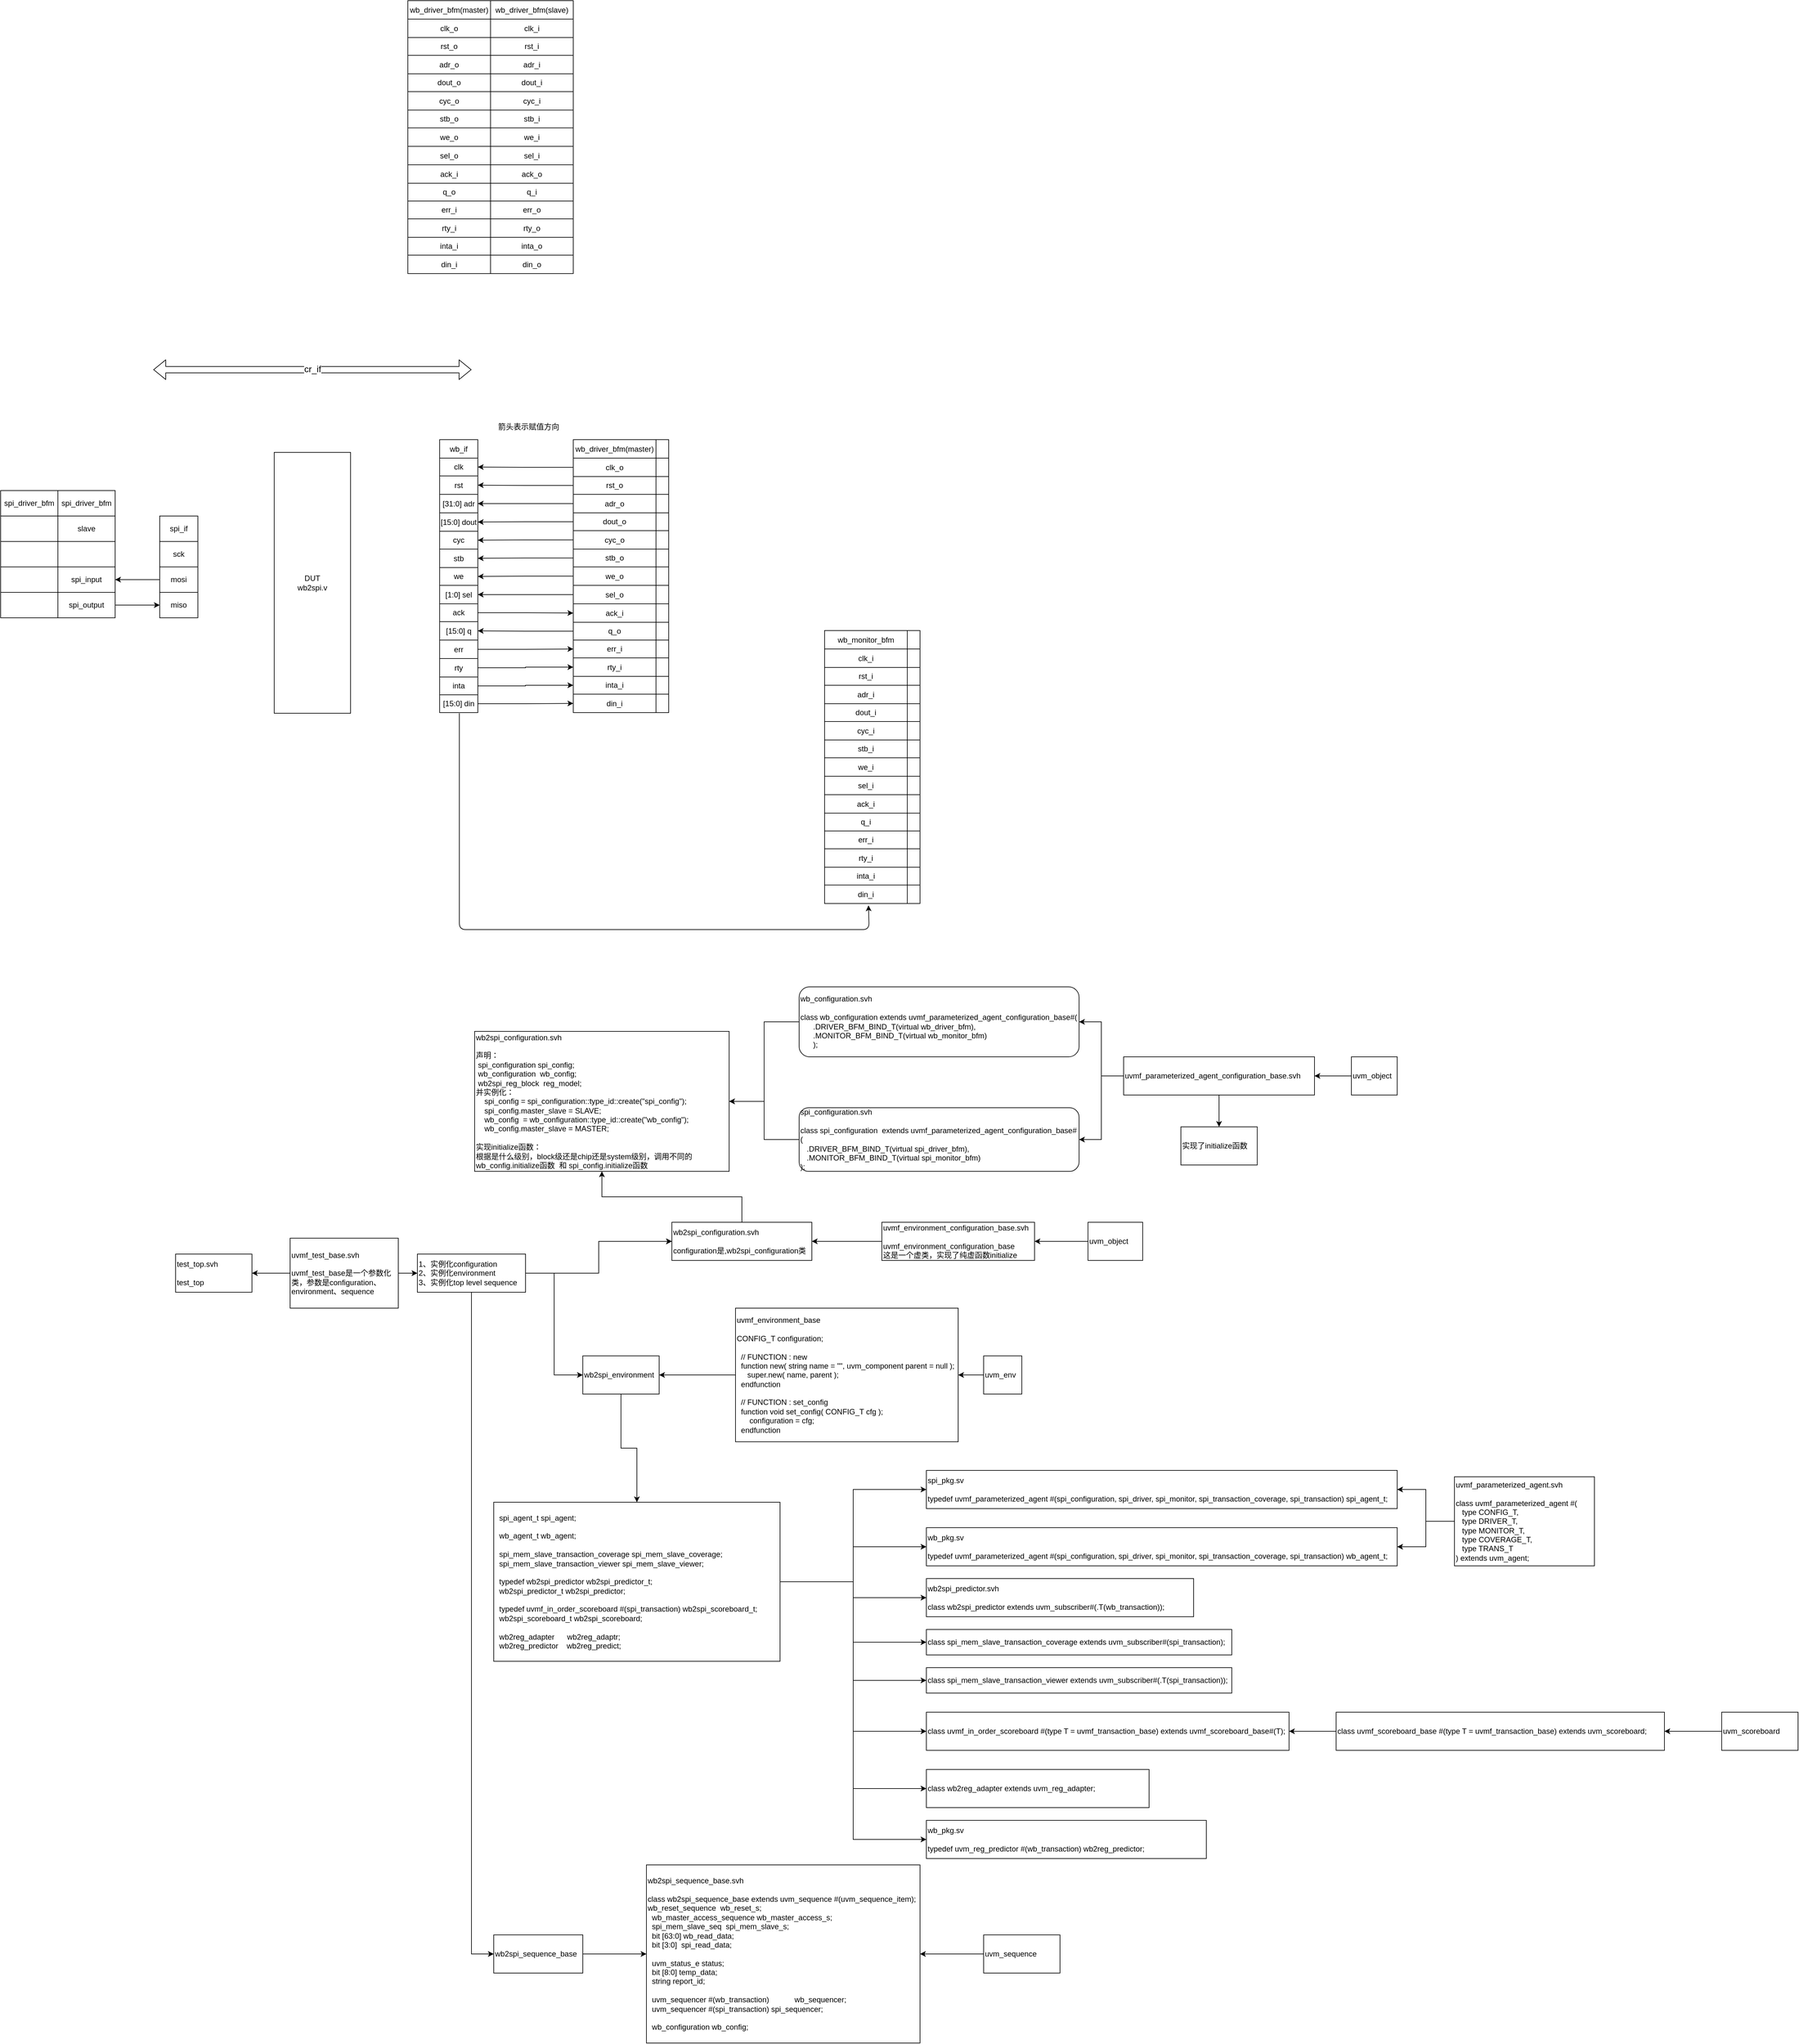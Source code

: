 <mxfile version="14.1.7" type="github">
  <diagram id="EMqzttN0W1V-fPkIx3bq" name="第 1 页">
    <mxGraphModel dx="1817" dy="2898" grid="1" gridSize="10" guides="1" tooltips="1" connect="1" arrows="1" fold="1" page="1" pageScale="1" pageWidth="827" pageHeight="1169" math="0" shadow="0">
      <root>
        <mxCell id="0" />
        <mxCell id="1" parent="0" />
        <mxCell id="0VcnsqzmN8AN9IuAgq7w-1" value="DUT&lt;br&gt;wb2spi.v" style="rounded=0;whiteSpace=wrap;html=1;" parent="1" vertex="1">
          <mxGeometry x="375" y="-510" width="120" height="410" as="geometry" />
        </mxCell>
        <mxCell id="0VcnsqzmN8AN9IuAgq7w-12" value="" style="shape=flexArrow;endArrow=classic;startArrow=classic;html=1;fontSize=14;" parent="1" edge="1">
          <mxGeometry width="50" height="50" relative="1" as="geometry">
            <mxPoint x="185" y="-640" as="sourcePoint" />
            <mxPoint x="685" y="-640" as="targetPoint" />
          </mxGeometry>
        </mxCell>
        <mxCell id="0VcnsqzmN8AN9IuAgq7w-13" value="cr_if" style="edgeLabel;html=1;align=center;verticalAlign=middle;resizable=0;points=[];fontSize=14;" parent="0VcnsqzmN8AN9IuAgq7w-12" vertex="1" connectable="0">
          <mxGeometry x="-0.205" y="1" relative="1" as="geometry">
            <mxPoint x="51" as="offset" />
          </mxGeometry>
        </mxCell>
        <mxCell id="k3s0Qyu1QxLextBOLM78-1" value="test_top.svh&lt;br&gt;&lt;br&gt;test_top" style="rounded=0;whiteSpace=wrap;html=1;align=left;" parent="1" vertex="1">
          <mxGeometry x="220" y="750" width="120" height="60" as="geometry" />
        </mxCell>
        <mxCell id="k3s0Qyu1QxLextBOLM78-6" value="" style="edgeStyle=orthogonalEdgeStyle;rounded=0;orthogonalLoop=1;jettySize=auto;html=1;" parent="1" source="k3s0Qyu1QxLextBOLM78-3" target="k3s0Qyu1QxLextBOLM78-5" edge="1">
          <mxGeometry relative="1" as="geometry" />
        </mxCell>
        <mxCell id="k3s0Qyu1QxLextBOLM78-17" style="edgeStyle=orthogonalEdgeStyle;rounded=0;orthogonalLoop=1;jettySize=auto;html=1;entryX=1;entryY=0.5;entryDx=0;entryDy=0;" parent="1" source="k3s0Qyu1QxLextBOLM78-3" target="k3s0Qyu1QxLextBOLM78-1" edge="1">
          <mxGeometry relative="1" as="geometry" />
        </mxCell>
        <mxCell id="k3s0Qyu1QxLextBOLM78-3" value="uvmf_test_base.svh&lt;br&gt;&lt;br&gt;uvmf_test_base是一个参数化类，参数是configuration、environment、sequence" style="whiteSpace=wrap;html=1;rounded=0;align=left;" parent="1" vertex="1">
          <mxGeometry x="400" y="725" width="170" height="110" as="geometry" />
        </mxCell>
        <mxCell id="k3s0Qyu1QxLextBOLM78-8" value="" style="edgeStyle=orthogonalEdgeStyle;rounded=0;orthogonalLoop=1;jettySize=auto;html=1;" parent="1" source="k3s0Qyu1QxLextBOLM78-5" target="k3s0Qyu1QxLextBOLM78-7" edge="1">
          <mxGeometry relative="1" as="geometry" />
        </mxCell>
        <mxCell id="k3s0Qyu1QxLextBOLM78-9" value="" style="edgeStyle=orthogonalEdgeStyle;rounded=0;orthogonalLoop=1;jettySize=auto;html=1;" parent="1" source="k3s0Qyu1QxLextBOLM78-5" target="k3s0Qyu1QxLextBOLM78-7" edge="1">
          <mxGeometry relative="1" as="geometry" />
        </mxCell>
        <mxCell id="k3s0Qyu1QxLextBOLM78-13" style="edgeStyle=orthogonalEdgeStyle;rounded=0;orthogonalLoop=1;jettySize=auto;html=1;entryX=0;entryY=0.5;entryDx=0;entryDy=0;" parent="1" source="k3s0Qyu1QxLextBOLM78-5" target="k3s0Qyu1QxLextBOLM78-10" edge="1">
          <mxGeometry relative="1" as="geometry" />
        </mxCell>
        <mxCell id="k3s0Qyu1QxLextBOLM78-14" style="edgeStyle=orthogonalEdgeStyle;rounded=0;orthogonalLoop=1;jettySize=auto;html=1;entryX=0;entryY=0.5;entryDx=0;entryDy=0;" parent="1" source="k3s0Qyu1QxLextBOLM78-5" target="k3s0Qyu1QxLextBOLM78-11" edge="1">
          <mxGeometry relative="1" as="geometry" />
        </mxCell>
        <mxCell id="k3s0Qyu1QxLextBOLM78-5" value="1、实例化configuration&lt;br&gt;2、实例化environment&lt;br&gt;3、实例化top level sequence" style="whiteSpace=wrap;html=1;rounded=0;align=left;" parent="1" vertex="1">
          <mxGeometry x="600" y="750" width="170" height="60" as="geometry" />
        </mxCell>
        <mxCell id="k3s0Qyu1QxLextBOLM78-20" value="" style="edgeStyle=orthogonalEdgeStyle;rounded=0;orthogonalLoop=1;jettySize=auto;html=1;" parent="1" source="k3s0Qyu1QxLextBOLM78-7" target="k3s0Qyu1QxLextBOLM78-19" edge="1">
          <mxGeometry relative="1" as="geometry" />
        </mxCell>
        <mxCell id="k3s0Qyu1QxLextBOLM78-7" value="wb2spi_configuration.svh&lt;br&gt;&lt;br&gt;configuration是,wb2spi_configuration类" style="whiteSpace=wrap;html=1;rounded=0;align=left;" parent="1" vertex="1">
          <mxGeometry x="1000" y="700" width="220" height="60" as="geometry" />
        </mxCell>
        <mxCell id="k3s0Qyu1QxLextBOLM78-37" value="" style="edgeStyle=orthogonalEdgeStyle;rounded=0;orthogonalLoop=1;jettySize=auto;html=1;" parent="1" source="k3s0Qyu1QxLextBOLM78-10" target="k3s0Qyu1QxLextBOLM78-36" edge="1">
          <mxGeometry relative="1" as="geometry" />
        </mxCell>
        <mxCell id="k3s0Qyu1QxLextBOLM78-10" value="wb2spi_environment" style="whiteSpace=wrap;html=1;rounded=0;align=left;" parent="1" vertex="1">
          <mxGeometry x="860" y="910" width="120" height="60" as="geometry" />
        </mxCell>
        <mxCell id="k3s0Qyu1QxLextBOLM78-46" value="" style="edgeStyle=orthogonalEdgeStyle;rounded=0;orthogonalLoop=1;jettySize=auto;html=1;" parent="1" source="k3s0Qyu1QxLextBOLM78-11" target="k3s0Qyu1QxLextBOLM78-45" edge="1">
          <mxGeometry relative="1" as="geometry" />
        </mxCell>
        <mxCell id="k3s0Qyu1QxLextBOLM78-11" value="wb2spi_sequence_base" style="whiteSpace=wrap;html=1;rounded=0;align=left;" parent="1" vertex="1">
          <mxGeometry x="720" y="1820" width="140" height="60" as="geometry" />
        </mxCell>
        <mxCell id="k3s0Qyu1QxLextBOLM78-16" style="edgeStyle=orthogonalEdgeStyle;rounded=0;orthogonalLoop=1;jettySize=auto;html=1;" parent="1" source="k3s0Qyu1QxLextBOLM78-15" target="k3s0Qyu1QxLextBOLM78-7" edge="1">
          <mxGeometry relative="1" as="geometry" />
        </mxCell>
        <mxCell id="k3s0Qyu1QxLextBOLM78-15" value="uvmf_environment_configuration_base.svh&lt;br&gt;&lt;br&gt;uvmf_environment_configuration_base&lt;br&gt;这是一个虚类，实现了纯虚函数initialize" style="rounded=0;whiteSpace=wrap;html=1;align=left;" parent="1" vertex="1">
          <mxGeometry x="1330" y="700" width="240" height="60" as="geometry" />
        </mxCell>
        <mxCell id="k3s0Qyu1QxLextBOLM78-19" value="&lt;div&gt;wb2spi_configuration.svh&lt;br&gt;&lt;/div&gt;&lt;div&gt;&lt;br&gt;&lt;/div&gt;&lt;div&gt;声明：&amp;nbsp;&lt;/div&gt;&lt;div&gt;&amp;nbsp;spi_configuration spi_config;&lt;/div&gt;&lt;div&gt;&amp;nbsp;wb_configuration&amp;nbsp; wb_config;&lt;/div&gt;&lt;div&gt;&amp;nbsp;wb2spi_reg_block&amp;nbsp; reg_model;&lt;/div&gt;&lt;div&gt;并实例化：&lt;/div&gt;&lt;div&gt;&lt;div&gt;&amp;nbsp; &amp;nbsp; spi_config = spi_configuration::type_id::create(&quot;spi_config&quot;);&lt;/div&gt;&lt;div&gt;&amp;nbsp; &amp;nbsp; spi_config.master_slave = SLAVE;&lt;/div&gt;&lt;div&gt;&amp;nbsp; &amp;nbsp; wb_config&amp;nbsp; = wb_configuration::type_id::create(&quot;wb_config&quot;);&lt;/div&gt;&lt;div&gt;&amp;nbsp; &amp;nbsp; wb_config.master_slave = MASTER;&lt;/div&gt;&lt;/div&gt;&lt;div&gt;&lt;br&gt;&lt;/div&gt;&lt;div&gt;实现initialize函数：&lt;br&gt;根据是什么级别，block级还是chip还是system级别，调用不同的wb_config.initialize函数&amp;nbsp; 和 spi_config.initialize函数&lt;br&gt;&lt;/div&gt;" style="whiteSpace=wrap;html=1;rounded=0;align=left;" parent="1" vertex="1">
          <mxGeometry x="690" y="400" width="400" height="220" as="geometry" />
        </mxCell>
        <mxCell id="k3s0Qyu1QxLextBOLM78-24" style="edgeStyle=orthogonalEdgeStyle;rounded=0;orthogonalLoop=1;jettySize=auto;html=1;" parent="1" source="k3s0Qyu1QxLextBOLM78-23" target="k3s0Qyu1QxLextBOLM78-19" edge="1">
          <mxGeometry relative="1" as="geometry" />
        </mxCell>
        <mxCell id="k3s0Qyu1QxLextBOLM78-23" value="&lt;div&gt;wb_configuration.svh&lt;br&gt;&lt;/div&gt;&lt;div&gt;&lt;br&gt;&lt;/div&gt;&lt;div&gt;class wb_configuration extends uvmf_parameterized_agent_configuration_base#(&lt;/div&gt;&lt;div&gt;&amp;nbsp; &amp;nbsp; &amp;nbsp; .DRIVER_BFM_BIND_T(virtual wb_driver_bfm),&lt;/div&gt;&lt;div&gt;&amp;nbsp; &amp;nbsp; &amp;nbsp; .MONITOR_BFM_BIND_T(virtual wb_monitor_bfm)&lt;/div&gt;&lt;div&gt;&amp;nbsp; &amp;nbsp; &amp;nbsp; );&lt;/div&gt;" style="rounded=1;whiteSpace=wrap;html=1;align=left;" parent="1" vertex="1">
          <mxGeometry x="1200" y="330" width="440" height="110" as="geometry" />
        </mxCell>
        <mxCell id="k3s0Qyu1QxLextBOLM78-26" style="edgeStyle=orthogonalEdgeStyle;rounded=0;orthogonalLoop=1;jettySize=auto;html=1;entryX=1;entryY=0.5;entryDx=0;entryDy=0;" parent="1" source="k3s0Qyu1QxLextBOLM78-25" target="k3s0Qyu1QxLextBOLM78-19" edge="1">
          <mxGeometry relative="1" as="geometry" />
        </mxCell>
        <mxCell id="k3s0Qyu1QxLextBOLM78-25" value="&lt;div&gt;spi_configuration.svh&lt;br&gt;&lt;/div&gt;&lt;div&gt;&lt;br&gt;&lt;/div&gt;&lt;div&gt;class spi_configuration&amp;nbsp; extends uvmf_parameterized_agent_configuration_base#(&lt;/div&gt;&lt;div&gt;&amp;nbsp; &amp;nbsp;.DRIVER_BFM_BIND_T(virtual spi_driver_bfm),&lt;/div&gt;&lt;div&gt;&amp;nbsp; &amp;nbsp;.MONITOR_BFM_BIND_T(virtual spi_monitor_bfm)&lt;/div&gt;&lt;div&gt;);&lt;/div&gt;" style="rounded=1;whiteSpace=wrap;html=1;align=left;" parent="1" vertex="1">
          <mxGeometry x="1200" y="520" width="440" height="100" as="geometry" />
        </mxCell>
        <mxCell id="k3s0Qyu1QxLextBOLM78-28" style="edgeStyle=orthogonalEdgeStyle;rounded=0;orthogonalLoop=1;jettySize=auto;html=1;entryX=1;entryY=0.5;entryDx=0;entryDy=0;" parent="1" source="k3s0Qyu1QxLextBOLM78-27" target="k3s0Qyu1QxLextBOLM78-23" edge="1">
          <mxGeometry relative="1" as="geometry" />
        </mxCell>
        <mxCell id="k3s0Qyu1QxLextBOLM78-29" style="edgeStyle=orthogonalEdgeStyle;rounded=0;orthogonalLoop=1;jettySize=auto;html=1;entryX=1;entryY=0.5;entryDx=0;entryDy=0;" parent="1" source="k3s0Qyu1QxLextBOLM78-27" target="k3s0Qyu1QxLextBOLM78-25" edge="1">
          <mxGeometry relative="1" as="geometry" />
        </mxCell>
        <mxCell id="k3s0Qyu1QxLextBOLM78-32" value="" style="edgeStyle=orthogonalEdgeStyle;rounded=0;orthogonalLoop=1;jettySize=auto;html=1;" parent="1" source="k3s0Qyu1QxLextBOLM78-27" target="k3s0Qyu1QxLextBOLM78-31" edge="1">
          <mxGeometry relative="1" as="geometry" />
        </mxCell>
        <mxCell id="k3s0Qyu1QxLextBOLM78-27" value="uvmf_parameterized_agent_configuration_base.svh" style="rounded=0;whiteSpace=wrap;html=1;align=left;" parent="1" vertex="1">
          <mxGeometry x="1710" y="440" width="300" height="60" as="geometry" />
        </mxCell>
        <mxCell id="k3s0Qyu1QxLextBOLM78-31" value="实现了initialize函数" style="whiteSpace=wrap;html=1;rounded=0;align=left;" parent="1" vertex="1">
          <mxGeometry x="1800" y="550" width="120" height="60" as="geometry" />
        </mxCell>
        <mxCell id="k3s0Qyu1QxLextBOLM78-34" style="edgeStyle=orthogonalEdgeStyle;rounded=0;orthogonalLoop=1;jettySize=auto;html=1;entryX=1;entryY=0.5;entryDx=0;entryDy=0;" parent="1" source="k3s0Qyu1QxLextBOLM78-33" target="k3s0Qyu1QxLextBOLM78-10" edge="1">
          <mxGeometry relative="1" as="geometry" />
        </mxCell>
        <mxCell id="k3s0Qyu1QxLextBOLM78-33" value="uvmf_environment_base&lt;br&gt;&lt;br&gt;&lt;div&gt;CONFIG_T configuration;&lt;/div&gt;&lt;div&gt;&lt;br&gt;&lt;/div&gt;&lt;div&gt;&amp;nbsp; // FUNCTION : new&lt;/div&gt;&lt;div&gt;&amp;nbsp; function new( string name = &quot;&quot;, uvm_component parent = null );&lt;/div&gt;&lt;div&gt;&amp;nbsp; &amp;nbsp; &amp;nbsp;super.new( name, parent );&lt;/div&gt;&lt;div&gt;&amp;nbsp; endfunction&lt;/div&gt;&lt;div&gt;&lt;br&gt;&lt;/div&gt;&lt;div&gt;&amp;nbsp; // FUNCTION : set_config&lt;/div&gt;&lt;div&gt;&amp;nbsp; function void set_config( CONFIG_T cfg );&lt;/div&gt;&lt;div&gt;&amp;nbsp; &amp;nbsp; &amp;nbsp; configuration = cfg;&lt;/div&gt;&lt;div&gt;&amp;nbsp; endfunction&lt;/div&gt;" style="rounded=0;whiteSpace=wrap;html=1;align=left;" parent="1" vertex="1">
          <mxGeometry x="1100" y="835" width="350" height="210" as="geometry" />
        </mxCell>
        <mxCell id="k3s0Qyu1QxLextBOLM78-50" style="edgeStyle=orthogonalEdgeStyle;rounded=0;orthogonalLoop=1;jettySize=auto;html=1;entryX=0;entryY=0.5;entryDx=0;entryDy=0;" parent="1" source="k3s0Qyu1QxLextBOLM78-36" target="k3s0Qyu1QxLextBOLM78-49" edge="1">
          <mxGeometry relative="1" as="geometry" />
        </mxCell>
        <mxCell id="k3s0Qyu1QxLextBOLM78-52" style="edgeStyle=orthogonalEdgeStyle;rounded=0;orthogonalLoop=1;jettySize=auto;html=1;entryX=0;entryY=0.5;entryDx=0;entryDy=0;" parent="1" source="k3s0Qyu1QxLextBOLM78-36" target="k3s0Qyu1QxLextBOLM78-51" edge="1">
          <mxGeometry relative="1" as="geometry" />
        </mxCell>
        <mxCell id="k3s0Qyu1QxLextBOLM78-54" style="edgeStyle=orthogonalEdgeStyle;rounded=0;orthogonalLoop=1;jettySize=auto;html=1;entryX=0;entryY=0.5;entryDx=0;entryDy=0;" parent="1" source="k3s0Qyu1QxLextBOLM78-36" target="k3s0Qyu1QxLextBOLM78-53" edge="1">
          <mxGeometry relative="1" as="geometry" />
        </mxCell>
        <mxCell id="k3s0Qyu1QxLextBOLM78-65" style="edgeStyle=orthogonalEdgeStyle;rounded=0;orthogonalLoop=1;jettySize=auto;html=1;entryX=0;entryY=0.5;entryDx=0;entryDy=0;" parent="1" source="k3s0Qyu1QxLextBOLM78-36" target="k3s0Qyu1QxLextBOLM78-64" edge="1">
          <mxGeometry relative="1" as="geometry" />
        </mxCell>
        <mxCell id="k3s0Qyu1QxLextBOLM78-67" style="edgeStyle=orthogonalEdgeStyle;rounded=0;orthogonalLoop=1;jettySize=auto;html=1;entryX=0;entryY=0.5;entryDx=0;entryDy=0;" parent="1" source="k3s0Qyu1QxLextBOLM78-36" target="k3s0Qyu1QxLextBOLM78-66" edge="1">
          <mxGeometry relative="1" as="geometry" />
        </mxCell>
        <mxCell id="k3s0Qyu1QxLextBOLM78-68" style="edgeStyle=orthogonalEdgeStyle;rounded=0;orthogonalLoop=1;jettySize=auto;html=1;entryX=0;entryY=0.5;entryDx=0;entryDy=0;" parent="1" source="k3s0Qyu1QxLextBOLM78-36" target="k3s0Qyu1QxLextBOLM78-58" edge="1">
          <mxGeometry relative="1" as="geometry" />
        </mxCell>
        <mxCell id="k3s0Qyu1QxLextBOLM78-71" style="edgeStyle=orthogonalEdgeStyle;rounded=0;orthogonalLoop=1;jettySize=auto;html=1;entryX=0;entryY=0.5;entryDx=0;entryDy=0;" parent="1" source="k3s0Qyu1QxLextBOLM78-36" target="k3s0Qyu1QxLextBOLM78-69" edge="1">
          <mxGeometry relative="1" as="geometry" />
        </mxCell>
        <mxCell id="k3s0Qyu1QxLextBOLM78-72" style="edgeStyle=orthogonalEdgeStyle;rounded=0;orthogonalLoop=1;jettySize=auto;html=1;entryX=0;entryY=0.5;entryDx=0;entryDy=0;" parent="1" source="k3s0Qyu1QxLextBOLM78-36" target="k3s0Qyu1QxLextBOLM78-70" edge="1">
          <mxGeometry relative="1" as="geometry" />
        </mxCell>
        <mxCell id="k3s0Qyu1QxLextBOLM78-36" value="&lt;div&gt;&amp;nbsp; spi_agent_t spi_agent;&lt;/div&gt;&lt;div&gt;&lt;br&gt;&lt;/div&gt;&lt;div&gt;&amp;nbsp; wb_agent_t wb_agent;&lt;/div&gt;&lt;div&gt;&lt;br&gt;&lt;/div&gt;&lt;div&gt;&amp;nbsp; spi_mem_slave_transaction_coverage spi_mem_slave_coverage;&lt;/div&gt;&lt;div&gt;&amp;nbsp; spi_mem_slave_transaction_viewer spi_mem_slave_viewer;&lt;/div&gt;&lt;div&gt;&lt;br&gt;&lt;/div&gt;&lt;div&gt;&amp;nbsp; typedef wb2spi_predictor wb2spi_predictor_t;&lt;/div&gt;&lt;div&gt;&amp;nbsp; wb2spi_predictor_t wb2spi_predictor;&lt;/div&gt;&lt;div&gt;&lt;br&gt;&lt;/div&gt;&lt;div&gt;&amp;nbsp; typedef uvmf_in_order_scoreboard #(spi_transaction) wb2spi_scoreboard_t;&lt;/div&gt;&lt;div&gt;&amp;nbsp; wb2spi_scoreboard_t wb2spi_scoreboard;&lt;/div&gt;&lt;div&gt;&lt;br&gt;&lt;/div&gt;&lt;div&gt;&amp;nbsp; wb2reg_adapter&amp;nbsp; &amp;nbsp; &amp;nbsp; wb2reg_adaptr;&lt;/div&gt;&lt;div&gt;&amp;nbsp; wb2reg_predictor&amp;nbsp; &amp;nbsp; wb2reg_predict;&lt;/div&gt;" style="whiteSpace=wrap;html=1;rounded=0;align=left;" parent="1" vertex="1">
          <mxGeometry x="720" y="1140" width="450" height="250" as="geometry" />
        </mxCell>
        <mxCell id="k3s0Qyu1QxLextBOLM78-40" style="edgeStyle=orthogonalEdgeStyle;rounded=0;orthogonalLoop=1;jettySize=auto;html=1;entryX=1;entryY=0.5;entryDx=0;entryDy=0;" parent="1" source="k3s0Qyu1QxLextBOLM78-39" target="k3s0Qyu1QxLextBOLM78-33" edge="1">
          <mxGeometry relative="1" as="geometry" />
        </mxCell>
        <mxCell id="k3s0Qyu1QxLextBOLM78-39" value="uvm_env" style="rounded=0;whiteSpace=wrap;html=1;align=left;" parent="1" vertex="1">
          <mxGeometry x="1490" y="910" width="60" height="60" as="geometry" />
        </mxCell>
        <mxCell id="k3s0Qyu1QxLextBOLM78-42" style="edgeStyle=orthogonalEdgeStyle;rounded=0;orthogonalLoop=1;jettySize=auto;html=1;entryX=1;entryY=0.5;entryDx=0;entryDy=0;" parent="1" source="k3s0Qyu1QxLextBOLM78-41" target="k3s0Qyu1QxLextBOLM78-15" edge="1">
          <mxGeometry relative="1" as="geometry" />
        </mxCell>
        <mxCell id="k3s0Qyu1QxLextBOLM78-41" value="uvm_object" style="rounded=0;whiteSpace=wrap;html=1;align=left;" parent="1" vertex="1">
          <mxGeometry x="1654" y="700" width="86" height="60" as="geometry" />
        </mxCell>
        <mxCell id="k3s0Qyu1QxLextBOLM78-44" style="edgeStyle=orthogonalEdgeStyle;rounded=0;orthogonalLoop=1;jettySize=auto;html=1;entryX=1;entryY=0.5;entryDx=0;entryDy=0;" parent="1" source="k3s0Qyu1QxLextBOLM78-43" target="k3s0Qyu1QxLextBOLM78-27" edge="1">
          <mxGeometry relative="1" as="geometry" />
        </mxCell>
        <mxCell id="k3s0Qyu1QxLextBOLM78-43" value="uvm_object" style="rounded=0;whiteSpace=wrap;html=1;align=left;" parent="1" vertex="1">
          <mxGeometry x="2068" y="440" width="72" height="60" as="geometry" />
        </mxCell>
        <mxCell id="k3s0Qyu1QxLextBOLM78-45" value="wb2spi_sequence_base.svh&lt;br&gt;&lt;br&gt;class wb2spi_sequence_base extends uvm_sequence #(uvm_sequence_item);&lt;br&gt;&lt;div&gt;wb_reset_sequence&amp;nbsp; wb_reset_s;&lt;/div&gt;&lt;div&gt;&amp;nbsp; wb_master_access_sequence wb_master_access_s;&lt;/div&gt;&lt;div&gt;&amp;nbsp; spi_mem_slave_seq&amp;nbsp; spi_mem_slave_s;&lt;/div&gt;&lt;div&gt;&amp;nbsp; bit [63:0] wb_read_data;&lt;/div&gt;&lt;div&gt;&amp;nbsp; bit [3:0]&amp;nbsp; spi_read_data;&lt;/div&gt;&lt;div&gt;&lt;br&gt;&lt;/div&gt;&lt;div&gt;&amp;nbsp; uvm_status_e status;&lt;/div&gt;&lt;div&gt;&amp;nbsp; bit [8:0] temp_data;&lt;/div&gt;&lt;div&gt;&amp;nbsp; string report_id;&lt;/div&gt;&lt;div&gt;&lt;br&gt;&lt;/div&gt;&lt;div&gt;&amp;nbsp; uvm_sequencer #(wb_transaction)&amp;nbsp; &amp;nbsp; &amp;nbsp; &amp;nbsp; &amp;nbsp; &amp;nbsp; wb_sequencer;&lt;/div&gt;&lt;div&gt;&amp;nbsp; uvm_sequencer #(spi_transaction) spi_sequencer;&lt;/div&gt;&lt;div&gt;&lt;br&gt;&lt;/div&gt;&lt;div&gt;&amp;nbsp; wb_configuration wb_config;&lt;/div&gt;" style="whiteSpace=wrap;html=1;rounded=0;align=left;" parent="1" vertex="1">
          <mxGeometry x="960" y="1710" width="430" height="280" as="geometry" />
        </mxCell>
        <mxCell id="k3s0Qyu1QxLextBOLM78-48" style="edgeStyle=orthogonalEdgeStyle;rounded=0;orthogonalLoop=1;jettySize=auto;html=1;entryX=1;entryY=0.5;entryDx=0;entryDy=0;" parent="1" source="k3s0Qyu1QxLextBOLM78-47" target="k3s0Qyu1QxLextBOLM78-45" edge="1">
          <mxGeometry relative="1" as="geometry" />
        </mxCell>
        <mxCell id="k3s0Qyu1QxLextBOLM78-47" value="&lt;span&gt;uvm_sequence&lt;/span&gt;" style="rounded=0;whiteSpace=wrap;html=1;align=left;" parent="1" vertex="1">
          <mxGeometry x="1490" y="1820" width="120" height="60" as="geometry" />
        </mxCell>
        <mxCell id="k3s0Qyu1QxLextBOLM78-49" value="spi_pkg.sv&lt;br&gt;&lt;br&gt;typedef uvmf_parameterized_agent #(spi_configuration, spi_driver, spi_monitor, spi_transaction_coverage, spi_transaction) spi_agent_t;" style="rounded=0;whiteSpace=wrap;html=1;align=left;" parent="1" vertex="1">
          <mxGeometry x="1400" y="1090" width="740" height="60" as="geometry" />
        </mxCell>
        <mxCell id="k3s0Qyu1QxLextBOLM78-51" value="wb_pkg.sv&lt;br&gt;&lt;br&gt;typedef uvmf_parameterized_agent #(spi_configuration, spi_driver, spi_monitor, spi_transaction_coverage, spi_transaction) wb_agent_t;" style="rounded=0;whiteSpace=wrap;html=1;align=left;" parent="1" vertex="1">
          <mxGeometry x="1400" y="1180" width="740" height="60" as="geometry" />
        </mxCell>
        <mxCell id="k3s0Qyu1QxLextBOLM78-53" value="wb2spi_predictor.svh&lt;br&gt;&lt;br&gt;class wb2spi_predictor extends uvm_subscriber#(.T(wb_transaction));" style="rounded=0;whiteSpace=wrap;html=1;align=left;" parent="1" vertex="1">
          <mxGeometry x="1400" y="1260" width="420" height="60" as="geometry" />
        </mxCell>
        <mxCell id="k3s0Qyu1QxLextBOLM78-56" style="edgeStyle=orthogonalEdgeStyle;rounded=0;orthogonalLoop=1;jettySize=auto;html=1;entryX=1;entryY=0.5;entryDx=0;entryDy=0;" parent="1" source="k3s0Qyu1QxLextBOLM78-55" target="k3s0Qyu1QxLextBOLM78-49" edge="1">
          <mxGeometry relative="1" as="geometry" />
        </mxCell>
        <mxCell id="k3s0Qyu1QxLextBOLM78-57" style="edgeStyle=orthogonalEdgeStyle;rounded=0;orthogonalLoop=1;jettySize=auto;html=1;entryX=1;entryY=0.5;entryDx=0;entryDy=0;" parent="1" source="k3s0Qyu1QxLextBOLM78-55" target="k3s0Qyu1QxLextBOLM78-51" edge="1">
          <mxGeometry relative="1" as="geometry" />
        </mxCell>
        <mxCell id="k3s0Qyu1QxLextBOLM78-55" value="&lt;div&gt;&lt;span&gt;uvmf_parameterized_agent.svh&lt;/span&gt;&lt;br&gt;&lt;/div&gt;&lt;div&gt;&lt;br&gt;&lt;/div&gt;&lt;div&gt;class uvmf_parameterized_agent #(&lt;/div&gt;&lt;div&gt;&amp;nbsp; &amp;nbsp;type CONFIG_T,&lt;/div&gt;&lt;div&gt;&amp;nbsp; &amp;nbsp;type DRIVER_T,&lt;/div&gt;&lt;div&gt;&amp;nbsp; &amp;nbsp;type MONITOR_T,&lt;/div&gt;&lt;div&gt;&amp;nbsp; &amp;nbsp;type COVERAGE_T,&lt;/div&gt;&lt;div&gt;&amp;nbsp; &amp;nbsp;type TRANS_T&lt;/div&gt;&lt;div&gt;) extends uvm_agent;&lt;/div&gt;" style="rounded=0;whiteSpace=wrap;html=1;align=left;" parent="1" vertex="1">
          <mxGeometry x="2230" y="1100" width="220" height="140" as="geometry" />
        </mxCell>
        <mxCell id="k3s0Qyu1QxLextBOLM78-58" value="class uvmf_in_order_scoreboard #(type T = uvmf_transaction_base) extends uvmf_scoreboard_base#(T);" style="rounded=0;whiteSpace=wrap;html=1;align=left;" parent="1" vertex="1">
          <mxGeometry x="1400" y="1470" width="570" height="60" as="geometry" />
        </mxCell>
        <mxCell id="k3s0Qyu1QxLextBOLM78-61" style="edgeStyle=orthogonalEdgeStyle;rounded=0;orthogonalLoop=1;jettySize=auto;html=1;entryX=1;entryY=0.5;entryDx=0;entryDy=0;" parent="1" source="k3s0Qyu1QxLextBOLM78-60" target="k3s0Qyu1QxLextBOLM78-58" edge="1">
          <mxGeometry relative="1" as="geometry" />
        </mxCell>
        <mxCell id="k3s0Qyu1QxLextBOLM78-60" value="class uvmf_scoreboard_base #(type T = uvmf_transaction_base) extends uvm_scoreboard;" style="rounded=0;whiteSpace=wrap;html=1;align=left;" parent="1" vertex="1">
          <mxGeometry x="2044" y="1470" width="516" height="60" as="geometry" />
        </mxCell>
        <mxCell id="k3s0Qyu1QxLextBOLM78-63" style="edgeStyle=orthogonalEdgeStyle;rounded=0;orthogonalLoop=1;jettySize=auto;html=1;entryX=1;entryY=0.5;entryDx=0;entryDy=0;" parent="1" source="k3s0Qyu1QxLextBOLM78-62" target="k3s0Qyu1QxLextBOLM78-60" edge="1">
          <mxGeometry relative="1" as="geometry" />
        </mxCell>
        <mxCell id="k3s0Qyu1QxLextBOLM78-62" value="uvm_scoreboard" style="rounded=0;whiteSpace=wrap;html=1;align=left;" parent="1" vertex="1">
          <mxGeometry x="2650" y="1470" width="120" height="60" as="geometry" />
        </mxCell>
        <mxCell id="k3s0Qyu1QxLextBOLM78-64" value="class wb2reg_adapter extends uvm_reg_adapter;" style="rounded=0;whiteSpace=wrap;html=1;align=left;" parent="1" vertex="1">
          <mxGeometry x="1400" y="1560" width="350" height="60" as="geometry" />
        </mxCell>
        <mxCell id="k3s0Qyu1QxLextBOLM78-66" value="wb_pkg.sv&lt;br&gt;&lt;br&gt;typedef uvm_reg_predictor #(wb_transaction) wb2reg_predictor;" style="rounded=0;whiteSpace=wrap;html=1;align=left;" parent="1" vertex="1">
          <mxGeometry x="1400" y="1640" width="440" height="60" as="geometry" />
        </mxCell>
        <mxCell id="k3s0Qyu1QxLextBOLM78-69" value="class spi_mem_slave_transaction_coverage extends uvm_subscriber#(spi_transaction);" style="rounded=0;whiteSpace=wrap;html=1;align=left;" parent="1" vertex="1">
          <mxGeometry x="1400" y="1340" width="480" height="40" as="geometry" />
        </mxCell>
        <mxCell id="k3s0Qyu1QxLextBOLM78-70" value="class spi_mem_slave_transaction_viewer extends uvm_subscriber#(.T(spi_transaction));" style="rounded=0;whiteSpace=wrap;html=1;align=left;" parent="1" vertex="1">
          <mxGeometry x="1400" y="1400" width="480" height="40" as="geometry" />
        </mxCell>
        <mxCell id="pIC--8pSDaoQsagi-ILO-5" value="" style="shape=table;html=1;whiteSpace=wrap;startSize=0;container=1;collapsible=0;childLayout=tableLayout;" vertex="1" parent="1">
          <mxGeometry x="845" y="-530" width="150" height="429" as="geometry" />
        </mxCell>
        <mxCell id="pIC--8pSDaoQsagi-ILO-48" value="" style="shape=partialRectangle;html=1;whiteSpace=wrap;collapsible=0;dropTarget=0;pointerEvents=0;fillColor=none;top=0;left=0;bottom=0;right=0;points=[[0,0.5],[1,0.5]];portConstraint=eastwest;" vertex="1" parent="pIC--8pSDaoQsagi-ILO-5">
          <mxGeometry width="150" height="29" as="geometry" />
        </mxCell>
        <mxCell id="pIC--8pSDaoQsagi-ILO-49" value="wb_driver_bfm(master)" style="shape=partialRectangle;html=1;whiteSpace=wrap;connectable=0;overflow=hidden;fillColor=none;top=0;left=0;bottom=0;right=0;" vertex="1" parent="pIC--8pSDaoQsagi-ILO-48">
          <mxGeometry width="130" height="29" as="geometry" />
        </mxCell>
        <mxCell id="pIC--8pSDaoQsagi-ILO-50" value="" style="shape=partialRectangle;html=1;whiteSpace=wrap;connectable=0;overflow=hidden;fillColor=none;top=0;left=0;bottom=0;right=0;" vertex="1" parent="pIC--8pSDaoQsagi-ILO-48">
          <mxGeometry x="130" width="20" height="29" as="geometry" />
        </mxCell>
        <mxCell id="pIC--8pSDaoQsagi-ILO-6" value="" style="shape=partialRectangle;html=1;whiteSpace=wrap;collapsible=0;dropTarget=0;pointerEvents=0;fillColor=none;top=0;left=0;bottom=0;right=0;points=[[0,0.5],[1,0.5]];portConstraint=eastwest;" vertex="1" parent="pIC--8pSDaoQsagi-ILO-5">
          <mxGeometry y="29" width="150" height="29" as="geometry" />
        </mxCell>
        <mxCell id="pIC--8pSDaoQsagi-ILO-7" value="clk_o" style="shape=partialRectangle;html=1;whiteSpace=wrap;connectable=0;overflow=hidden;fillColor=none;top=0;left=0;bottom=0;right=0;" vertex="1" parent="pIC--8pSDaoQsagi-ILO-6">
          <mxGeometry width="130" height="29" as="geometry" />
        </mxCell>
        <mxCell id="pIC--8pSDaoQsagi-ILO-8" value="" style="shape=partialRectangle;html=1;whiteSpace=wrap;connectable=0;overflow=hidden;fillColor=none;top=0;left=0;bottom=0;right=0;" vertex="1" parent="pIC--8pSDaoQsagi-ILO-6">
          <mxGeometry x="130" width="20" height="29" as="geometry" />
        </mxCell>
        <mxCell id="pIC--8pSDaoQsagi-ILO-9" value="" style="shape=partialRectangle;html=1;whiteSpace=wrap;collapsible=0;dropTarget=0;pointerEvents=0;fillColor=none;top=0;left=0;bottom=0;right=0;points=[[0,0.5],[1,0.5]];portConstraint=eastwest;" vertex="1" parent="pIC--8pSDaoQsagi-ILO-5">
          <mxGeometry y="58" width="150" height="28" as="geometry" />
        </mxCell>
        <mxCell id="pIC--8pSDaoQsagi-ILO-10" value="rst_o" style="shape=partialRectangle;html=1;whiteSpace=wrap;connectable=0;overflow=hidden;fillColor=none;top=0;left=0;bottom=0;right=0;" vertex="1" parent="pIC--8pSDaoQsagi-ILO-9">
          <mxGeometry width="130" height="28" as="geometry" />
        </mxCell>
        <mxCell id="pIC--8pSDaoQsagi-ILO-11" value="" style="shape=partialRectangle;html=1;whiteSpace=wrap;connectable=0;overflow=hidden;fillColor=none;top=0;left=0;bottom=0;right=0;" vertex="1" parent="pIC--8pSDaoQsagi-ILO-9">
          <mxGeometry x="130" width="20" height="28" as="geometry" />
        </mxCell>
        <mxCell id="pIC--8pSDaoQsagi-ILO-12" value="" style="shape=partialRectangle;html=1;whiteSpace=wrap;collapsible=0;dropTarget=0;pointerEvents=0;fillColor=none;top=0;left=0;bottom=0;right=0;points=[[0,0.5],[1,0.5]];portConstraint=eastwest;" vertex="1" parent="pIC--8pSDaoQsagi-ILO-5">
          <mxGeometry y="86" width="150" height="29" as="geometry" />
        </mxCell>
        <mxCell id="pIC--8pSDaoQsagi-ILO-13" value="adr_o" style="shape=partialRectangle;html=1;whiteSpace=wrap;connectable=0;overflow=hidden;fillColor=none;top=0;left=0;bottom=0;right=0;" vertex="1" parent="pIC--8pSDaoQsagi-ILO-12">
          <mxGeometry width="130" height="29" as="geometry" />
        </mxCell>
        <mxCell id="pIC--8pSDaoQsagi-ILO-14" value="" style="shape=partialRectangle;html=1;whiteSpace=wrap;connectable=0;overflow=hidden;fillColor=none;top=0;left=0;bottom=0;right=0;" vertex="1" parent="pIC--8pSDaoQsagi-ILO-12">
          <mxGeometry x="130" width="20" height="29" as="geometry" />
        </mxCell>
        <mxCell id="pIC--8pSDaoQsagi-ILO-15" value="" style="shape=partialRectangle;html=1;whiteSpace=wrap;collapsible=0;dropTarget=0;pointerEvents=0;fillColor=none;top=0;left=0;bottom=0;right=0;points=[[0,0.5],[1,0.5]];portConstraint=eastwest;" vertex="1" parent="pIC--8pSDaoQsagi-ILO-5">
          <mxGeometry y="115" width="150" height="28" as="geometry" />
        </mxCell>
        <mxCell id="pIC--8pSDaoQsagi-ILO-16" value="dout_o" style="shape=partialRectangle;html=1;whiteSpace=wrap;connectable=0;overflow=hidden;fillColor=none;top=0;left=0;bottom=0;right=0;" vertex="1" parent="pIC--8pSDaoQsagi-ILO-15">
          <mxGeometry width="130" height="28" as="geometry" />
        </mxCell>
        <mxCell id="pIC--8pSDaoQsagi-ILO-17" value="" style="shape=partialRectangle;html=1;whiteSpace=wrap;connectable=0;overflow=hidden;fillColor=none;top=0;left=0;bottom=0;right=0;" vertex="1" parent="pIC--8pSDaoQsagi-ILO-15">
          <mxGeometry x="130" width="20" height="28" as="geometry" />
        </mxCell>
        <mxCell id="pIC--8pSDaoQsagi-ILO-18" value="" style="shape=partialRectangle;html=1;whiteSpace=wrap;collapsible=0;dropTarget=0;pointerEvents=0;fillColor=none;top=0;left=0;bottom=0;right=0;points=[[0,0.5],[1,0.5]];portConstraint=eastwest;" vertex="1" parent="pIC--8pSDaoQsagi-ILO-5">
          <mxGeometry y="143" width="150" height="29" as="geometry" />
        </mxCell>
        <mxCell id="pIC--8pSDaoQsagi-ILO-19" value="cyc_o" style="shape=partialRectangle;html=1;whiteSpace=wrap;connectable=0;overflow=hidden;fillColor=none;top=0;left=0;bottom=0;right=0;" vertex="1" parent="pIC--8pSDaoQsagi-ILO-18">
          <mxGeometry width="130" height="29" as="geometry" />
        </mxCell>
        <mxCell id="pIC--8pSDaoQsagi-ILO-20" value="" style="shape=partialRectangle;html=1;whiteSpace=wrap;connectable=0;overflow=hidden;fillColor=none;top=0;left=0;bottom=0;right=0;" vertex="1" parent="pIC--8pSDaoQsagi-ILO-18">
          <mxGeometry x="130" width="20" height="29" as="geometry" />
        </mxCell>
        <mxCell id="pIC--8pSDaoQsagi-ILO-21" value="" style="shape=partialRectangle;html=1;whiteSpace=wrap;collapsible=0;dropTarget=0;pointerEvents=0;fillColor=none;top=0;left=0;bottom=0;right=0;points=[[0,0.5],[1,0.5]];portConstraint=eastwest;" vertex="1" parent="pIC--8pSDaoQsagi-ILO-5">
          <mxGeometry y="172" width="150" height="28" as="geometry" />
        </mxCell>
        <mxCell id="pIC--8pSDaoQsagi-ILO-22" value="stb_o" style="shape=partialRectangle;html=1;whiteSpace=wrap;connectable=0;overflow=hidden;fillColor=none;top=0;left=0;bottom=0;right=0;" vertex="1" parent="pIC--8pSDaoQsagi-ILO-21">
          <mxGeometry width="130" height="28" as="geometry" />
        </mxCell>
        <mxCell id="pIC--8pSDaoQsagi-ILO-23" value="" style="shape=partialRectangle;html=1;whiteSpace=wrap;connectable=0;overflow=hidden;fillColor=none;top=0;left=0;bottom=0;right=0;" vertex="1" parent="pIC--8pSDaoQsagi-ILO-21">
          <mxGeometry x="130" width="20" height="28" as="geometry" />
        </mxCell>
        <mxCell id="pIC--8pSDaoQsagi-ILO-24" value="" style="shape=partialRectangle;html=1;whiteSpace=wrap;collapsible=0;dropTarget=0;pointerEvents=0;fillColor=none;top=0;left=0;bottom=0;right=0;points=[[0,0.5],[1,0.5]];portConstraint=eastwest;" vertex="1" parent="pIC--8pSDaoQsagi-ILO-5">
          <mxGeometry y="200" width="150" height="29" as="geometry" />
        </mxCell>
        <mxCell id="pIC--8pSDaoQsagi-ILO-25" value="we_o" style="shape=partialRectangle;html=1;whiteSpace=wrap;connectable=0;overflow=hidden;fillColor=none;top=0;left=0;bottom=0;right=0;" vertex="1" parent="pIC--8pSDaoQsagi-ILO-24">
          <mxGeometry width="130" height="29" as="geometry" />
        </mxCell>
        <mxCell id="pIC--8pSDaoQsagi-ILO-26" value="" style="shape=partialRectangle;html=1;whiteSpace=wrap;connectable=0;overflow=hidden;fillColor=none;top=0;left=0;bottom=0;right=0;" vertex="1" parent="pIC--8pSDaoQsagi-ILO-24">
          <mxGeometry x="130" width="20" height="29" as="geometry" />
        </mxCell>
        <mxCell id="pIC--8pSDaoQsagi-ILO-27" value="" style="shape=partialRectangle;html=1;whiteSpace=wrap;collapsible=0;dropTarget=0;pointerEvents=0;fillColor=none;top=0;left=0;bottom=0;right=0;points=[[0,0.5],[1,0.5]];portConstraint=eastwest;" vertex="1" parent="pIC--8pSDaoQsagi-ILO-5">
          <mxGeometry y="229" width="150" height="29" as="geometry" />
        </mxCell>
        <mxCell id="pIC--8pSDaoQsagi-ILO-28" value="sel_o" style="shape=partialRectangle;html=1;whiteSpace=wrap;connectable=0;overflow=hidden;fillColor=none;top=0;left=0;bottom=0;right=0;" vertex="1" parent="pIC--8pSDaoQsagi-ILO-27">
          <mxGeometry width="130" height="29" as="geometry" />
        </mxCell>
        <mxCell id="pIC--8pSDaoQsagi-ILO-29" value="" style="shape=partialRectangle;html=1;whiteSpace=wrap;connectable=0;overflow=hidden;fillColor=none;top=0;left=0;bottom=0;right=0;" vertex="1" parent="pIC--8pSDaoQsagi-ILO-27">
          <mxGeometry x="130" width="20" height="29" as="geometry" />
        </mxCell>
        <mxCell id="pIC--8pSDaoQsagi-ILO-33" value="" style="shape=partialRectangle;html=1;whiteSpace=wrap;collapsible=0;dropTarget=0;pointerEvents=0;fillColor=none;top=0;left=0;bottom=0;right=0;points=[[0,0.5],[1,0.5]];portConstraint=eastwest;" vertex="1" parent="pIC--8pSDaoQsagi-ILO-5">
          <mxGeometry y="258" width="150" height="29" as="geometry" />
        </mxCell>
        <mxCell id="pIC--8pSDaoQsagi-ILO-34" value="ack_i" style="shape=partialRectangle;html=1;whiteSpace=wrap;connectable=0;overflow=hidden;fillColor=none;top=0;left=0;bottom=0;right=0;" vertex="1" parent="pIC--8pSDaoQsagi-ILO-33">
          <mxGeometry width="130" height="29" as="geometry" />
        </mxCell>
        <mxCell id="pIC--8pSDaoQsagi-ILO-35" value="" style="shape=partialRectangle;html=1;whiteSpace=wrap;connectable=0;overflow=hidden;fillColor=none;top=0;left=0;bottom=0;right=0;" vertex="1" parent="pIC--8pSDaoQsagi-ILO-33">
          <mxGeometry x="130" width="20" height="29" as="geometry" />
        </mxCell>
        <mxCell id="pIC--8pSDaoQsagi-ILO-30" value="" style="shape=partialRectangle;html=1;whiteSpace=wrap;collapsible=0;dropTarget=0;pointerEvents=0;fillColor=none;top=0;left=0;bottom=0;right=0;points=[[0,0.5],[1,0.5]];portConstraint=eastwest;" vertex="1" parent="pIC--8pSDaoQsagi-ILO-5">
          <mxGeometry y="287" width="150" height="28" as="geometry" />
        </mxCell>
        <mxCell id="pIC--8pSDaoQsagi-ILO-31" value="q_o" style="shape=partialRectangle;html=1;whiteSpace=wrap;connectable=0;overflow=hidden;fillColor=none;top=0;left=0;bottom=0;right=0;" vertex="1" parent="pIC--8pSDaoQsagi-ILO-30">
          <mxGeometry width="130" height="28" as="geometry" />
        </mxCell>
        <mxCell id="pIC--8pSDaoQsagi-ILO-32" value="" style="shape=partialRectangle;html=1;whiteSpace=wrap;connectable=0;overflow=hidden;fillColor=none;top=0;left=0;bottom=0;right=0;" vertex="1" parent="pIC--8pSDaoQsagi-ILO-30">
          <mxGeometry x="130" width="20" height="28" as="geometry" />
        </mxCell>
        <mxCell id="pIC--8pSDaoQsagi-ILO-36" value="" style="shape=partialRectangle;html=1;whiteSpace=wrap;collapsible=0;dropTarget=0;pointerEvents=0;fillColor=none;top=0;left=0;bottom=0;right=0;points=[[0,0.5],[1,0.5]];portConstraint=eastwest;" vertex="1" parent="pIC--8pSDaoQsagi-ILO-5">
          <mxGeometry y="315" width="150" height="28" as="geometry" />
        </mxCell>
        <mxCell id="pIC--8pSDaoQsagi-ILO-37" value="err_i" style="shape=partialRectangle;html=1;whiteSpace=wrap;connectable=0;overflow=hidden;fillColor=none;top=0;left=0;bottom=0;right=0;" vertex="1" parent="pIC--8pSDaoQsagi-ILO-36">
          <mxGeometry width="130" height="28" as="geometry" />
        </mxCell>
        <mxCell id="pIC--8pSDaoQsagi-ILO-38" value="" style="shape=partialRectangle;html=1;whiteSpace=wrap;connectable=0;overflow=hidden;fillColor=none;top=0;left=0;bottom=0;right=0;" vertex="1" parent="pIC--8pSDaoQsagi-ILO-36">
          <mxGeometry x="130" width="20" height="28" as="geometry" />
        </mxCell>
        <mxCell id="pIC--8pSDaoQsagi-ILO-39" value="" style="shape=partialRectangle;html=1;whiteSpace=wrap;collapsible=0;dropTarget=0;pointerEvents=0;fillColor=none;top=0;left=0;bottom=0;right=0;points=[[0,0.5],[1,0.5]];portConstraint=eastwest;" vertex="1" parent="pIC--8pSDaoQsagi-ILO-5">
          <mxGeometry y="343" width="150" height="29" as="geometry" />
        </mxCell>
        <mxCell id="pIC--8pSDaoQsagi-ILO-40" value="rty_i" style="shape=partialRectangle;html=1;whiteSpace=wrap;connectable=0;overflow=hidden;fillColor=none;top=0;left=0;bottom=0;right=0;" vertex="1" parent="pIC--8pSDaoQsagi-ILO-39">
          <mxGeometry width="130" height="29" as="geometry" />
        </mxCell>
        <mxCell id="pIC--8pSDaoQsagi-ILO-41" value="" style="shape=partialRectangle;html=1;whiteSpace=wrap;connectable=0;overflow=hidden;fillColor=none;top=0;left=0;bottom=0;right=0;" vertex="1" parent="pIC--8pSDaoQsagi-ILO-39">
          <mxGeometry x="130" width="20" height="29" as="geometry" />
        </mxCell>
        <mxCell id="pIC--8pSDaoQsagi-ILO-42" value="" style="shape=partialRectangle;html=1;whiteSpace=wrap;collapsible=0;dropTarget=0;pointerEvents=0;fillColor=none;top=0;left=0;bottom=0;right=0;points=[[0,0.5],[1,0.5]];portConstraint=eastwest;" vertex="1" parent="pIC--8pSDaoQsagi-ILO-5">
          <mxGeometry y="372" width="150" height="28" as="geometry" />
        </mxCell>
        <mxCell id="pIC--8pSDaoQsagi-ILO-43" value="inta_i" style="shape=partialRectangle;html=1;whiteSpace=wrap;connectable=0;overflow=hidden;fillColor=none;top=0;left=0;bottom=0;right=0;" vertex="1" parent="pIC--8pSDaoQsagi-ILO-42">
          <mxGeometry width="130" height="28" as="geometry" />
        </mxCell>
        <mxCell id="pIC--8pSDaoQsagi-ILO-44" value="" style="shape=partialRectangle;html=1;whiteSpace=wrap;connectable=0;overflow=hidden;fillColor=none;top=0;left=0;bottom=0;right=0;" vertex="1" parent="pIC--8pSDaoQsagi-ILO-42">
          <mxGeometry x="130" width="20" height="28" as="geometry" />
        </mxCell>
        <mxCell id="pIC--8pSDaoQsagi-ILO-45" value="" style="shape=partialRectangle;html=1;whiteSpace=wrap;collapsible=0;dropTarget=0;pointerEvents=0;fillColor=none;top=0;left=0;bottom=0;right=0;points=[[0,0.5],[1,0.5]];portConstraint=eastwest;" vertex="1" parent="pIC--8pSDaoQsagi-ILO-5">
          <mxGeometry y="400" width="150" height="29" as="geometry" />
        </mxCell>
        <mxCell id="pIC--8pSDaoQsagi-ILO-46" value="din_i" style="shape=partialRectangle;html=1;whiteSpace=wrap;connectable=0;overflow=hidden;fillColor=none;top=0;left=0;bottom=0;right=0;" vertex="1" parent="pIC--8pSDaoQsagi-ILO-45">
          <mxGeometry width="130" height="29" as="geometry" />
        </mxCell>
        <mxCell id="pIC--8pSDaoQsagi-ILO-47" value="" style="shape=partialRectangle;html=1;whiteSpace=wrap;connectable=0;overflow=hidden;fillColor=none;top=0;left=0;bottom=0;right=0;" vertex="1" parent="pIC--8pSDaoQsagi-ILO-45">
          <mxGeometry x="130" width="20" height="29" as="geometry" />
        </mxCell>
        <mxCell id="pIC--8pSDaoQsagi-ILO-52" value="" style="shape=table;html=1;whiteSpace=wrap;startSize=0;container=1;collapsible=0;childLayout=tableLayout;" vertex="1" parent="1">
          <mxGeometry x="635" y="-530" width="60" height="429" as="geometry" />
        </mxCell>
        <mxCell id="pIC--8pSDaoQsagi-ILO-53" value="" style="shape=partialRectangle;html=1;whiteSpace=wrap;collapsible=0;dropTarget=0;pointerEvents=0;fillColor=none;top=0;left=0;bottom=0;right=0;points=[[0,0.5],[1,0.5]];portConstraint=eastwest;" vertex="1" parent="pIC--8pSDaoQsagi-ILO-52">
          <mxGeometry width="60" height="29" as="geometry" />
        </mxCell>
        <mxCell id="pIC--8pSDaoQsagi-ILO-54" value="wb_if" style="shape=partialRectangle;html=1;whiteSpace=wrap;connectable=0;overflow=hidden;fillColor=none;top=0;left=0;bottom=0;right=0;" vertex="1" parent="pIC--8pSDaoQsagi-ILO-53">
          <mxGeometry width="60" height="29" as="geometry" />
        </mxCell>
        <mxCell id="pIC--8pSDaoQsagi-ILO-55" value="" style="shape=partialRectangle;html=1;whiteSpace=wrap;collapsible=0;dropTarget=0;pointerEvents=0;fillColor=none;top=0;left=0;bottom=0;right=0;points=[[0,0.5],[1,0.5]];portConstraint=eastwest;" vertex="1" parent="pIC--8pSDaoQsagi-ILO-52">
          <mxGeometry y="29" width="60" height="28" as="geometry" />
        </mxCell>
        <mxCell id="pIC--8pSDaoQsagi-ILO-56" value="clk" style="shape=partialRectangle;html=1;whiteSpace=wrap;connectable=0;overflow=hidden;fillColor=none;top=0;left=0;bottom=0;right=0;" vertex="1" parent="pIC--8pSDaoQsagi-ILO-55">
          <mxGeometry width="60" height="28" as="geometry" />
        </mxCell>
        <mxCell id="pIC--8pSDaoQsagi-ILO-57" value="" style="shape=partialRectangle;html=1;whiteSpace=wrap;collapsible=0;dropTarget=0;pointerEvents=0;fillColor=none;top=0;left=0;bottom=0;right=0;points=[[0,0.5],[1,0.5]];portConstraint=eastwest;" vertex="1" parent="pIC--8pSDaoQsagi-ILO-52">
          <mxGeometry y="57" width="60" height="29" as="geometry" />
        </mxCell>
        <mxCell id="pIC--8pSDaoQsagi-ILO-58" value="rst" style="shape=partialRectangle;html=1;whiteSpace=wrap;connectable=0;overflow=hidden;fillColor=none;top=0;left=0;bottom=0;right=0;" vertex="1" parent="pIC--8pSDaoQsagi-ILO-57">
          <mxGeometry width="60" height="29" as="geometry" />
        </mxCell>
        <mxCell id="pIC--8pSDaoQsagi-ILO-59" value="" style="shape=partialRectangle;html=1;whiteSpace=wrap;collapsible=0;dropTarget=0;pointerEvents=0;fillColor=none;top=0;left=0;bottom=0;right=0;points=[[0,0.5],[1,0.5]];portConstraint=eastwest;" vertex="1" parent="pIC--8pSDaoQsagi-ILO-52">
          <mxGeometry y="86" width="60" height="29" as="geometry" />
        </mxCell>
        <mxCell id="pIC--8pSDaoQsagi-ILO-60" value="[31:0] adr" style="shape=partialRectangle;html=1;whiteSpace=wrap;connectable=0;overflow=hidden;fillColor=none;top=0;left=0;bottom=0;right=0;" vertex="1" parent="pIC--8pSDaoQsagi-ILO-59">
          <mxGeometry width="60" height="29" as="geometry" />
        </mxCell>
        <mxCell id="pIC--8pSDaoQsagi-ILO-61" value="" style="shape=partialRectangle;html=1;whiteSpace=wrap;collapsible=0;dropTarget=0;pointerEvents=0;fillColor=none;top=0;left=0;bottom=0;right=0;points=[[0,0.5],[1,0.5]];portConstraint=eastwest;" vertex="1" parent="pIC--8pSDaoQsagi-ILO-52">
          <mxGeometry y="115" width="60" height="29" as="geometry" />
        </mxCell>
        <mxCell id="pIC--8pSDaoQsagi-ILO-62" value="[15:0] dout" style="shape=partialRectangle;html=1;whiteSpace=wrap;connectable=0;overflow=hidden;fillColor=none;top=0;left=0;bottom=0;right=0;" vertex="1" parent="pIC--8pSDaoQsagi-ILO-61">
          <mxGeometry width="60" height="29" as="geometry" />
        </mxCell>
        <mxCell id="pIC--8pSDaoQsagi-ILO-63" value="" style="shape=partialRectangle;html=1;whiteSpace=wrap;collapsible=0;dropTarget=0;pointerEvents=0;fillColor=none;top=0;left=0;bottom=0;right=0;points=[[0,0.5],[1,0.5]];portConstraint=eastwest;" vertex="1" parent="pIC--8pSDaoQsagi-ILO-52">
          <mxGeometry y="144" width="60" height="28" as="geometry" />
        </mxCell>
        <mxCell id="pIC--8pSDaoQsagi-ILO-64" value="cyc" style="shape=partialRectangle;html=1;whiteSpace=wrap;connectable=0;overflow=hidden;fillColor=none;top=0;left=0;bottom=0;right=0;" vertex="1" parent="pIC--8pSDaoQsagi-ILO-63">
          <mxGeometry width="60" height="28" as="geometry" />
        </mxCell>
        <mxCell id="pIC--8pSDaoQsagi-ILO-65" value="" style="shape=partialRectangle;html=1;whiteSpace=wrap;collapsible=0;dropTarget=0;pointerEvents=0;fillColor=none;top=0;left=0;bottom=0;right=0;points=[[0,0.5],[1,0.5]];portConstraint=eastwest;" vertex="1" parent="pIC--8pSDaoQsagi-ILO-52">
          <mxGeometry y="172" width="60" height="29" as="geometry" />
        </mxCell>
        <mxCell id="pIC--8pSDaoQsagi-ILO-66" value="stb" style="shape=partialRectangle;html=1;whiteSpace=wrap;connectable=0;overflow=hidden;fillColor=none;top=0;left=0;bottom=0;right=0;" vertex="1" parent="pIC--8pSDaoQsagi-ILO-65">
          <mxGeometry width="60" height="29" as="geometry" />
        </mxCell>
        <mxCell id="pIC--8pSDaoQsagi-ILO-67" value="" style="shape=partialRectangle;html=1;whiteSpace=wrap;collapsible=0;dropTarget=0;pointerEvents=0;fillColor=none;top=0;left=0;bottom=0;right=0;points=[[0,0.5],[1,0.5]];portConstraint=eastwest;" vertex="1" parent="pIC--8pSDaoQsagi-ILO-52">
          <mxGeometry y="201" width="60" height="28" as="geometry" />
        </mxCell>
        <mxCell id="pIC--8pSDaoQsagi-ILO-68" value="we" style="shape=partialRectangle;html=1;whiteSpace=wrap;connectable=0;overflow=hidden;fillColor=none;top=0;left=0;bottom=0;right=0;" vertex="1" parent="pIC--8pSDaoQsagi-ILO-67">
          <mxGeometry width="60" height="28" as="geometry" />
        </mxCell>
        <mxCell id="pIC--8pSDaoQsagi-ILO-69" value="" style="shape=partialRectangle;html=1;whiteSpace=wrap;collapsible=0;dropTarget=0;pointerEvents=0;fillColor=none;top=0;left=0;bottom=0;right=0;points=[[0,0.5],[1,0.5]];portConstraint=eastwest;" vertex="1" parent="pIC--8pSDaoQsagi-ILO-52">
          <mxGeometry y="229" width="60" height="29" as="geometry" />
        </mxCell>
        <mxCell id="pIC--8pSDaoQsagi-ILO-70" value="[1:0] sel" style="shape=partialRectangle;html=1;whiteSpace=wrap;connectable=0;overflow=hidden;fillColor=none;top=0;left=0;bottom=0;right=0;" vertex="1" parent="pIC--8pSDaoQsagi-ILO-69">
          <mxGeometry width="60" height="29" as="geometry" />
        </mxCell>
        <mxCell id="pIC--8pSDaoQsagi-ILO-71" value="" style="shape=partialRectangle;html=1;whiteSpace=wrap;collapsible=0;dropTarget=0;pointerEvents=0;fillColor=none;top=0;left=0;bottom=0;right=0;points=[[0,0.5],[1,0.5]];portConstraint=eastwest;" vertex="1" parent="pIC--8pSDaoQsagi-ILO-52">
          <mxGeometry y="258" width="60" height="28" as="geometry" />
        </mxCell>
        <mxCell id="pIC--8pSDaoQsagi-ILO-72" value="ack" style="shape=partialRectangle;html=1;whiteSpace=wrap;connectable=0;overflow=hidden;fillColor=none;top=0;left=0;bottom=0;right=0;" vertex="1" parent="pIC--8pSDaoQsagi-ILO-71">
          <mxGeometry width="60" height="28" as="geometry" />
        </mxCell>
        <mxCell id="pIC--8pSDaoQsagi-ILO-73" value="" style="shape=partialRectangle;html=1;whiteSpace=wrap;collapsible=0;dropTarget=0;pointerEvents=0;fillColor=none;top=0;left=0;bottom=0;right=0;points=[[0,0.5],[1,0.5]];portConstraint=eastwest;" vertex="1" parent="pIC--8pSDaoQsagi-ILO-52">
          <mxGeometry y="286" width="60" height="29" as="geometry" />
        </mxCell>
        <mxCell id="pIC--8pSDaoQsagi-ILO-74" value="[15:0] q" style="shape=partialRectangle;html=1;whiteSpace=wrap;connectable=0;overflow=hidden;fillColor=none;top=0;left=0;bottom=0;right=0;" vertex="1" parent="pIC--8pSDaoQsagi-ILO-73">
          <mxGeometry width="60" height="29" as="geometry" />
        </mxCell>
        <mxCell id="pIC--8pSDaoQsagi-ILO-75" value="" style="shape=partialRectangle;html=1;whiteSpace=wrap;collapsible=0;dropTarget=0;pointerEvents=0;fillColor=none;top=0;left=0;bottom=0;right=0;points=[[0,0.5],[1,0.5]];portConstraint=eastwest;" vertex="1" parent="pIC--8pSDaoQsagi-ILO-52">
          <mxGeometry y="315" width="60" height="29" as="geometry" />
        </mxCell>
        <mxCell id="pIC--8pSDaoQsagi-ILO-76" value="err" style="shape=partialRectangle;html=1;whiteSpace=wrap;connectable=0;overflow=hidden;fillColor=none;top=0;left=0;bottom=0;right=0;" vertex="1" parent="pIC--8pSDaoQsagi-ILO-75">
          <mxGeometry width="60" height="29" as="geometry" />
        </mxCell>
        <mxCell id="pIC--8pSDaoQsagi-ILO-77" value="" style="shape=partialRectangle;html=1;whiteSpace=wrap;collapsible=0;dropTarget=0;pointerEvents=0;fillColor=none;top=0;left=0;bottom=0;right=0;points=[[0,0.5],[1,0.5]];portConstraint=eastwest;" vertex="1" parent="pIC--8pSDaoQsagi-ILO-52">
          <mxGeometry y="344" width="60" height="29" as="geometry" />
        </mxCell>
        <mxCell id="pIC--8pSDaoQsagi-ILO-78" value="rty" style="shape=partialRectangle;html=1;whiteSpace=wrap;connectable=0;overflow=hidden;fillColor=none;top=0;left=0;bottom=0;right=0;" vertex="1" parent="pIC--8pSDaoQsagi-ILO-77">
          <mxGeometry width="60" height="29" as="geometry" />
        </mxCell>
        <mxCell id="pIC--8pSDaoQsagi-ILO-79" value="" style="shape=partialRectangle;html=1;whiteSpace=wrap;collapsible=0;dropTarget=0;pointerEvents=0;fillColor=none;top=0;left=0;bottom=0;right=0;points=[[0,0.5],[1,0.5]];portConstraint=eastwest;" vertex="1" parent="pIC--8pSDaoQsagi-ILO-52">
          <mxGeometry y="373" width="60" height="28" as="geometry" />
        </mxCell>
        <mxCell id="pIC--8pSDaoQsagi-ILO-80" value="inta" style="shape=partialRectangle;html=1;whiteSpace=wrap;connectable=0;overflow=hidden;fillColor=none;top=0;left=0;bottom=0;right=0;" vertex="1" parent="pIC--8pSDaoQsagi-ILO-79">
          <mxGeometry width="60" height="28" as="geometry" />
        </mxCell>
        <mxCell id="pIC--8pSDaoQsagi-ILO-81" value="" style="shape=partialRectangle;html=1;whiteSpace=wrap;collapsible=0;dropTarget=0;pointerEvents=0;fillColor=none;top=0;left=0;bottom=0;right=0;points=[[0,0.5],[1,0.5]];portConstraint=eastwest;" vertex="1" parent="pIC--8pSDaoQsagi-ILO-52">
          <mxGeometry y="401" width="60" height="28" as="geometry" />
        </mxCell>
        <mxCell id="pIC--8pSDaoQsagi-ILO-82" value="[15:0] din" style="shape=partialRectangle;html=1;whiteSpace=wrap;connectable=0;overflow=hidden;fillColor=none;top=0;left=0;bottom=0;right=0;" vertex="1" parent="pIC--8pSDaoQsagi-ILO-81">
          <mxGeometry width="60" height="28" as="geometry" />
        </mxCell>
        <mxCell id="pIC--8pSDaoQsagi-ILO-84" style="edgeStyle=orthogonalEdgeStyle;rounded=0;orthogonalLoop=1;jettySize=auto;html=1;entryX=1;entryY=0.5;entryDx=0;entryDy=0;" edge="1" parent="1" source="pIC--8pSDaoQsagi-ILO-6" target="pIC--8pSDaoQsagi-ILO-55">
          <mxGeometry relative="1" as="geometry" />
        </mxCell>
        <mxCell id="pIC--8pSDaoQsagi-ILO-85" style="edgeStyle=orthogonalEdgeStyle;rounded=0;orthogonalLoop=1;jettySize=auto;html=1;entryX=1;entryY=0.5;entryDx=0;entryDy=0;" edge="1" parent="1" source="pIC--8pSDaoQsagi-ILO-9" target="pIC--8pSDaoQsagi-ILO-57">
          <mxGeometry relative="1" as="geometry" />
        </mxCell>
        <mxCell id="pIC--8pSDaoQsagi-ILO-86" style="edgeStyle=orthogonalEdgeStyle;rounded=0;orthogonalLoop=1;jettySize=auto;html=1;entryX=1;entryY=0.5;entryDx=0;entryDy=0;" edge="1" parent="1" source="pIC--8pSDaoQsagi-ILO-12" target="pIC--8pSDaoQsagi-ILO-59">
          <mxGeometry relative="1" as="geometry" />
        </mxCell>
        <mxCell id="pIC--8pSDaoQsagi-ILO-87" style="edgeStyle=orthogonalEdgeStyle;rounded=0;orthogonalLoop=1;jettySize=auto;html=1;" edge="1" parent="1" source="pIC--8pSDaoQsagi-ILO-15" target="pIC--8pSDaoQsagi-ILO-61">
          <mxGeometry relative="1" as="geometry" />
        </mxCell>
        <mxCell id="pIC--8pSDaoQsagi-ILO-88" style="edgeStyle=orthogonalEdgeStyle;rounded=0;orthogonalLoop=1;jettySize=auto;html=1;entryX=1;entryY=0.5;entryDx=0;entryDy=0;" edge="1" parent="1" source="pIC--8pSDaoQsagi-ILO-18" target="pIC--8pSDaoQsagi-ILO-63">
          <mxGeometry relative="1" as="geometry" />
        </mxCell>
        <mxCell id="pIC--8pSDaoQsagi-ILO-89" style="edgeStyle=orthogonalEdgeStyle;rounded=0;orthogonalLoop=1;jettySize=auto;html=1;entryX=1;entryY=0.5;entryDx=0;entryDy=0;" edge="1" parent="1" source="pIC--8pSDaoQsagi-ILO-21" target="pIC--8pSDaoQsagi-ILO-65">
          <mxGeometry relative="1" as="geometry" />
        </mxCell>
        <mxCell id="pIC--8pSDaoQsagi-ILO-90" style="edgeStyle=orthogonalEdgeStyle;rounded=0;orthogonalLoop=1;jettySize=auto;html=1;entryX=1;entryY=0.5;entryDx=0;entryDy=0;" edge="1" parent="1" source="pIC--8pSDaoQsagi-ILO-24" target="pIC--8pSDaoQsagi-ILO-67">
          <mxGeometry relative="1" as="geometry" />
        </mxCell>
        <mxCell id="pIC--8pSDaoQsagi-ILO-91" style="edgeStyle=orthogonalEdgeStyle;rounded=0;orthogonalLoop=1;jettySize=auto;html=1;entryX=1;entryY=0.5;entryDx=0;entryDy=0;" edge="1" parent="1" source="pIC--8pSDaoQsagi-ILO-27" target="pIC--8pSDaoQsagi-ILO-69">
          <mxGeometry relative="1" as="geometry" />
        </mxCell>
        <mxCell id="pIC--8pSDaoQsagi-ILO-92" style="edgeStyle=orthogonalEdgeStyle;rounded=0;orthogonalLoop=1;jettySize=auto;html=1;entryX=0;entryY=0.5;entryDx=0;entryDy=0;" edge="1" parent="1" source="pIC--8pSDaoQsagi-ILO-71" target="pIC--8pSDaoQsagi-ILO-33">
          <mxGeometry relative="1" as="geometry" />
        </mxCell>
        <mxCell id="pIC--8pSDaoQsagi-ILO-94" style="edgeStyle=orthogonalEdgeStyle;rounded=0;orthogonalLoop=1;jettySize=auto;html=1;entryX=1;entryY=0.5;entryDx=0;entryDy=0;" edge="1" parent="1" source="pIC--8pSDaoQsagi-ILO-30" target="pIC--8pSDaoQsagi-ILO-73">
          <mxGeometry relative="1" as="geometry" />
        </mxCell>
        <mxCell id="pIC--8pSDaoQsagi-ILO-95" style="edgeStyle=orthogonalEdgeStyle;rounded=0;orthogonalLoop=1;jettySize=auto;html=1;entryX=0;entryY=0.5;entryDx=0;entryDy=0;" edge="1" parent="1" source="pIC--8pSDaoQsagi-ILO-75" target="pIC--8pSDaoQsagi-ILO-36">
          <mxGeometry relative="1" as="geometry" />
        </mxCell>
        <mxCell id="pIC--8pSDaoQsagi-ILO-96" style="edgeStyle=orthogonalEdgeStyle;rounded=0;orthogonalLoop=1;jettySize=auto;html=1;entryX=0;entryY=0.5;entryDx=0;entryDy=0;" edge="1" parent="1" source="pIC--8pSDaoQsagi-ILO-77" target="pIC--8pSDaoQsagi-ILO-39">
          <mxGeometry relative="1" as="geometry" />
        </mxCell>
        <mxCell id="pIC--8pSDaoQsagi-ILO-97" style="edgeStyle=orthogonalEdgeStyle;rounded=0;orthogonalLoop=1;jettySize=auto;html=1;entryX=0;entryY=0.5;entryDx=0;entryDy=0;" edge="1" parent="1" source="pIC--8pSDaoQsagi-ILO-79" target="pIC--8pSDaoQsagi-ILO-42">
          <mxGeometry relative="1" as="geometry" />
        </mxCell>
        <mxCell id="pIC--8pSDaoQsagi-ILO-98" style="edgeStyle=orthogonalEdgeStyle;rounded=0;orthogonalLoop=1;jettySize=auto;html=1;entryX=0;entryY=0.5;entryDx=0;entryDy=0;" edge="1" parent="1" source="pIC--8pSDaoQsagi-ILO-81" target="pIC--8pSDaoQsagi-ILO-45">
          <mxGeometry relative="1" as="geometry" />
        </mxCell>
        <mxCell id="pIC--8pSDaoQsagi-ILO-99" value="箭头表示赋值方向" style="text;html=1;strokeColor=none;fillColor=none;align=center;verticalAlign=middle;whiteSpace=wrap;rounded=0;" vertex="1" parent="1">
          <mxGeometry x="725" y="-560" width="100" height="20" as="geometry" />
        </mxCell>
        <mxCell id="pIC--8pSDaoQsagi-ILO-100" value="" style="shape=table;html=1;whiteSpace=wrap;startSize=0;container=1;collapsible=0;childLayout=tableLayout;" vertex="1" parent="1">
          <mxGeometry x="195" y="-410" width="60" height="160" as="geometry" />
        </mxCell>
        <mxCell id="pIC--8pSDaoQsagi-ILO-101" value="" style="shape=partialRectangle;html=1;whiteSpace=wrap;collapsible=0;dropTarget=0;pointerEvents=0;fillColor=none;top=0;left=0;bottom=0;right=0;points=[[0,0.5],[1,0.5]];portConstraint=eastwest;" vertex="1" parent="pIC--8pSDaoQsagi-ILO-100">
          <mxGeometry width="60" height="40" as="geometry" />
        </mxCell>
        <mxCell id="pIC--8pSDaoQsagi-ILO-102" value="spi_if" style="shape=partialRectangle;html=1;whiteSpace=wrap;connectable=0;overflow=hidden;fillColor=none;top=0;left=0;bottom=0;right=0;" vertex="1" parent="pIC--8pSDaoQsagi-ILO-101">
          <mxGeometry width="60" height="40" as="geometry" />
        </mxCell>
        <mxCell id="pIC--8pSDaoQsagi-ILO-103" value="" style="shape=partialRectangle;html=1;whiteSpace=wrap;collapsible=0;dropTarget=0;pointerEvents=0;fillColor=none;top=0;left=0;bottom=0;right=0;points=[[0,0.5],[1,0.5]];portConstraint=eastwest;" vertex="1" parent="pIC--8pSDaoQsagi-ILO-100">
          <mxGeometry y="40" width="60" height="40" as="geometry" />
        </mxCell>
        <mxCell id="pIC--8pSDaoQsagi-ILO-104" value="sck" style="shape=partialRectangle;html=1;whiteSpace=wrap;connectable=0;overflow=hidden;fillColor=none;top=0;left=0;bottom=0;right=0;" vertex="1" parent="pIC--8pSDaoQsagi-ILO-103">
          <mxGeometry width="60" height="40" as="geometry" />
        </mxCell>
        <mxCell id="pIC--8pSDaoQsagi-ILO-105" value="" style="shape=partialRectangle;html=1;whiteSpace=wrap;collapsible=0;dropTarget=0;pointerEvents=0;fillColor=none;top=0;left=0;bottom=0;right=0;points=[[0,0.5],[1,0.5]];portConstraint=eastwest;" vertex="1" parent="pIC--8pSDaoQsagi-ILO-100">
          <mxGeometry y="80" width="60" height="40" as="geometry" />
        </mxCell>
        <mxCell id="pIC--8pSDaoQsagi-ILO-106" value="mosi" style="shape=partialRectangle;html=1;whiteSpace=wrap;connectable=0;overflow=hidden;fillColor=none;top=0;left=0;bottom=0;right=0;" vertex="1" parent="pIC--8pSDaoQsagi-ILO-105">
          <mxGeometry width="60" height="40" as="geometry" />
        </mxCell>
        <mxCell id="pIC--8pSDaoQsagi-ILO-107" value="" style="shape=partialRectangle;html=1;whiteSpace=wrap;collapsible=0;dropTarget=0;pointerEvents=0;fillColor=none;top=0;left=0;bottom=0;right=0;points=[[0,0.5],[1,0.5]];portConstraint=eastwest;" vertex="1" parent="pIC--8pSDaoQsagi-ILO-100">
          <mxGeometry y="120" width="60" height="40" as="geometry" />
        </mxCell>
        <mxCell id="pIC--8pSDaoQsagi-ILO-108" value="miso" style="shape=partialRectangle;html=1;whiteSpace=wrap;connectable=0;overflow=hidden;fillColor=none;top=0;left=0;bottom=0;right=0;" vertex="1" parent="pIC--8pSDaoQsagi-ILO-107">
          <mxGeometry width="60" height="40" as="geometry" />
        </mxCell>
        <mxCell id="pIC--8pSDaoQsagi-ILO-109" value="" style="shape=table;html=1;whiteSpace=wrap;startSize=0;container=1;collapsible=0;childLayout=tableLayout;" vertex="1" parent="1">
          <mxGeometry x="-55" y="-450" width="180" height="200" as="geometry" />
        </mxCell>
        <mxCell id="pIC--8pSDaoQsagi-ILO-110" value="" style="shape=partialRectangle;html=1;whiteSpace=wrap;collapsible=0;dropTarget=0;pointerEvents=0;fillColor=none;top=0;left=0;bottom=0;right=0;points=[[0,0.5],[1,0.5]];portConstraint=eastwest;" vertex="1" parent="pIC--8pSDaoQsagi-ILO-109">
          <mxGeometry width="180" height="40" as="geometry" />
        </mxCell>
        <mxCell id="pIC--8pSDaoQsagi-ILO-111" value="spi_driver_bfm" style="shape=partialRectangle;html=1;whiteSpace=wrap;connectable=0;overflow=hidden;fillColor=none;top=0;left=0;bottom=0;right=0;" vertex="1" parent="pIC--8pSDaoQsagi-ILO-110">
          <mxGeometry width="90" height="40" as="geometry" />
        </mxCell>
        <mxCell id="pIC--8pSDaoQsagi-ILO-112" value="" style="shape=partialRectangle;html=1;whiteSpace=wrap;connectable=0;overflow=hidden;fillColor=none;top=0;left=0;bottom=0;right=0;" vertex="1" parent="pIC--8pSDaoQsagi-ILO-110">
          <mxGeometry x="90" width="90" height="40" as="geometry" />
        </mxCell>
        <mxCell id="pIC--8pSDaoQsagi-ILO-113" value="" style="shape=partialRectangle;html=1;whiteSpace=wrap;collapsible=0;dropTarget=0;pointerEvents=0;fillColor=none;top=0;left=0;bottom=0;right=0;points=[[0,0.5],[1,0.5]];portConstraint=eastwest;" vertex="1" parent="pIC--8pSDaoQsagi-ILO-109">
          <mxGeometry y="40" width="180" height="40" as="geometry" />
        </mxCell>
        <mxCell id="pIC--8pSDaoQsagi-ILO-114" value="" style="shape=partialRectangle;html=1;whiteSpace=wrap;connectable=0;overflow=hidden;fillColor=none;top=0;left=0;bottom=0;right=0;" vertex="1" parent="pIC--8pSDaoQsagi-ILO-113">
          <mxGeometry width="90" height="40" as="geometry" />
        </mxCell>
        <mxCell id="pIC--8pSDaoQsagi-ILO-115" value="slave" style="shape=partialRectangle;html=1;whiteSpace=wrap;connectable=0;overflow=hidden;fillColor=none;top=0;left=0;bottom=0;right=0;" vertex="1" parent="pIC--8pSDaoQsagi-ILO-113">
          <mxGeometry x="90" width="90" height="40" as="geometry" />
        </mxCell>
        <mxCell id="pIC--8pSDaoQsagi-ILO-116" value="" style="shape=partialRectangle;html=1;whiteSpace=wrap;collapsible=0;dropTarget=0;pointerEvents=0;fillColor=none;top=0;left=0;bottom=0;right=0;points=[[0,0.5],[1,0.5]];portConstraint=eastwest;" vertex="1" parent="pIC--8pSDaoQsagi-ILO-109">
          <mxGeometry y="80" width="180" height="40" as="geometry" />
        </mxCell>
        <mxCell id="pIC--8pSDaoQsagi-ILO-117" value="" style="shape=partialRectangle;html=1;whiteSpace=wrap;connectable=0;overflow=hidden;fillColor=none;top=0;left=0;bottom=0;right=0;" vertex="1" parent="pIC--8pSDaoQsagi-ILO-116">
          <mxGeometry width="90" height="40" as="geometry" />
        </mxCell>
        <mxCell id="pIC--8pSDaoQsagi-ILO-118" value="" style="shape=partialRectangle;html=1;whiteSpace=wrap;connectable=0;overflow=hidden;fillColor=none;top=0;left=0;bottom=0;right=0;" vertex="1" parent="pIC--8pSDaoQsagi-ILO-116">
          <mxGeometry x="90" width="90" height="40" as="geometry" />
        </mxCell>
        <mxCell id="pIC--8pSDaoQsagi-ILO-119" value="" style="shape=partialRectangle;html=1;whiteSpace=wrap;collapsible=0;dropTarget=0;pointerEvents=0;fillColor=none;top=0;left=0;bottom=0;right=0;points=[[0,0.5],[1,0.5]];portConstraint=eastwest;" vertex="1" parent="pIC--8pSDaoQsagi-ILO-109">
          <mxGeometry y="120" width="180" height="40" as="geometry" />
        </mxCell>
        <mxCell id="pIC--8pSDaoQsagi-ILO-120" value="" style="shape=partialRectangle;html=1;whiteSpace=wrap;connectable=0;overflow=hidden;fillColor=none;top=0;left=0;bottom=0;right=0;" vertex="1" parent="pIC--8pSDaoQsagi-ILO-119">
          <mxGeometry width="90" height="40" as="geometry" />
        </mxCell>
        <mxCell id="pIC--8pSDaoQsagi-ILO-121" value="" style="shape=partialRectangle;html=1;whiteSpace=wrap;connectable=0;overflow=hidden;fillColor=none;top=0;left=0;bottom=0;right=0;" vertex="1" parent="pIC--8pSDaoQsagi-ILO-119">
          <mxGeometry x="90" width="90" height="40" as="geometry" />
        </mxCell>
        <mxCell id="pIC--8pSDaoQsagi-ILO-122" value="" style="shape=partialRectangle;html=1;whiteSpace=wrap;collapsible=0;dropTarget=0;pointerEvents=0;fillColor=none;top=0;left=0;bottom=0;right=0;points=[[0,0.5],[1,0.5]];portConstraint=eastwest;" vertex="1" parent="pIC--8pSDaoQsagi-ILO-109">
          <mxGeometry y="160" width="180" height="40" as="geometry" />
        </mxCell>
        <mxCell id="pIC--8pSDaoQsagi-ILO-123" value="" style="shape=partialRectangle;html=1;whiteSpace=wrap;connectable=0;overflow=hidden;fillColor=none;top=0;left=0;bottom=0;right=0;" vertex="1" parent="pIC--8pSDaoQsagi-ILO-122">
          <mxGeometry width="90" height="40" as="geometry" />
        </mxCell>
        <mxCell id="pIC--8pSDaoQsagi-ILO-124" value="spi_output" style="shape=partialRectangle;html=1;whiteSpace=wrap;connectable=0;overflow=hidden;fillColor=none;top=0;left=0;bottom=0;right=0;" vertex="1" parent="pIC--8pSDaoQsagi-ILO-122">
          <mxGeometry x="90" width="90" height="40" as="geometry" />
        </mxCell>
        <mxCell id="pIC--8pSDaoQsagi-ILO-125" value="spi_driver_bfm" style="shape=partialRectangle;html=1;whiteSpace=wrap;connectable=0;overflow=hidden;fillColor=none;top=0;left=0;bottom=0;right=0;" vertex="1" parent="1">
          <mxGeometry x="35" y="-450" width="90" height="40" as="geometry" />
        </mxCell>
        <mxCell id="pIC--8pSDaoQsagi-ILO-126" value="spi_input" style="shape=partialRectangle;html=1;whiteSpace=wrap;connectable=0;overflow=hidden;fillColor=none;top=0;left=0;bottom=0;right=0;" vertex="1" parent="1">
          <mxGeometry x="35" y="-330" width="90" height="40" as="geometry" />
        </mxCell>
        <mxCell id="pIC--8pSDaoQsagi-ILO-127" style="edgeStyle=orthogonalEdgeStyle;rounded=0;orthogonalLoop=1;jettySize=auto;html=1;" edge="1" parent="1" source="pIC--8pSDaoQsagi-ILO-105">
          <mxGeometry relative="1" as="geometry">
            <mxPoint x="125" y="-310" as="targetPoint" />
          </mxGeometry>
        </mxCell>
        <mxCell id="pIC--8pSDaoQsagi-ILO-128" style="edgeStyle=orthogonalEdgeStyle;rounded=0;orthogonalLoop=1;jettySize=auto;html=1;entryX=0;entryY=0.5;entryDx=0;entryDy=0;" edge="1" parent="1" source="pIC--8pSDaoQsagi-ILO-122" target="pIC--8pSDaoQsagi-ILO-107">
          <mxGeometry relative="1" as="geometry" />
        </mxCell>
        <mxCell id="pIC--8pSDaoQsagi-ILO-129" value="" style="shape=table;html=1;whiteSpace=wrap;startSize=0;container=1;collapsible=0;childLayout=tableLayout;" vertex="1" parent="1">
          <mxGeometry x="585" y="-1220" width="260" height="429" as="geometry" />
        </mxCell>
        <mxCell id="pIC--8pSDaoQsagi-ILO-130" value="" style="shape=partialRectangle;html=1;whiteSpace=wrap;collapsible=0;dropTarget=0;pointerEvents=0;fillColor=none;top=0;left=0;bottom=0;right=0;points=[[0,0.5],[1,0.5]];portConstraint=eastwest;" vertex="1" parent="pIC--8pSDaoQsagi-ILO-129">
          <mxGeometry width="260" height="29" as="geometry" />
        </mxCell>
        <mxCell id="pIC--8pSDaoQsagi-ILO-131" value="wb_driver_bfm(master)" style="shape=partialRectangle;html=1;whiteSpace=wrap;connectable=0;overflow=hidden;fillColor=none;top=0;left=0;bottom=0;right=0;" vertex="1" parent="pIC--8pSDaoQsagi-ILO-130">
          <mxGeometry width="130" height="29" as="geometry" />
        </mxCell>
        <mxCell id="pIC--8pSDaoQsagi-ILO-132" value="wb_driver_bfm(slave)" style="shape=partialRectangle;html=1;whiteSpace=wrap;connectable=0;overflow=hidden;fillColor=none;top=0;left=0;bottom=0;right=0;" vertex="1" parent="pIC--8pSDaoQsagi-ILO-130">
          <mxGeometry x="130" width="130" height="29" as="geometry" />
        </mxCell>
        <mxCell id="pIC--8pSDaoQsagi-ILO-133" value="" style="shape=partialRectangle;html=1;whiteSpace=wrap;collapsible=0;dropTarget=0;pointerEvents=0;fillColor=none;top=0;left=0;bottom=0;right=0;points=[[0,0.5],[1,0.5]];portConstraint=eastwest;" vertex="1" parent="pIC--8pSDaoQsagi-ILO-129">
          <mxGeometry y="29" width="260" height="29" as="geometry" />
        </mxCell>
        <mxCell id="pIC--8pSDaoQsagi-ILO-134" value="clk_o" style="shape=partialRectangle;html=1;whiteSpace=wrap;connectable=0;overflow=hidden;fillColor=none;top=0;left=0;bottom=0;right=0;" vertex="1" parent="pIC--8pSDaoQsagi-ILO-133">
          <mxGeometry width="130" height="29" as="geometry" />
        </mxCell>
        <mxCell id="pIC--8pSDaoQsagi-ILO-135" value="clk_i" style="shape=partialRectangle;html=1;whiteSpace=wrap;connectable=0;overflow=hidden;fillColor=none;top=0;left=0;bottom=0;right=0;" vertex="1" parent="pIC--8pSDaoQsagi-ILO-133">
          <mxGeometry x="130" width="130" height="29" as="geometry" />
        </mxCell>
        <mxCell id="pIC--8pSDaoQsagi-ILO-136" value="" style="shape=partialRectangle;html=1;whiteSpace=wrap;collapsible=0;dropTarget=0;pointerEvents=0;fillColor=none;top=0;left=0;bottom=0;right=0;points=[[0,0.5],[1,0.5]];portConstraint=eastwest;" vertex="1" parent="pIC--8pSDaoQsagi-ILO-129">
          <mxGeometry y="58" width="260" height="28" as="geometry" />
        </mxCell>
        <mxCell id="pIC--8pSDaoQsagi-ILO-137" value="rst_o" style="shape=partialRectangle;html=1;whiteSpace=wrap;connectable=0;overflow=hidden;fillColor=none;top=0;left=0;bottom=0;right=0;" vertex="1" parent="pIC--8pSDaoQsagi-ILO-136">
          <mxGeometry width="130" height="28" as="geometry" />
        </mxCell>
        <mxCell id="pIC--8pSDaoQsagi-ILO-138" value="rst_i" style="shape=partialRectangle;html=1;whiteSpace=wrap;connectable=0;overflow=hidden;fillColor=none;top=0;left=0;bottom=0;right=0;" vertex="1" parent="pIC--8pSDaoQsagi-ILO-136">
          <mxGeometry x="130" width="130" height="28" as="geometry" />
        </mxCell>
        <mxCell id="pIC--8pSDaoQsagi-ILO-139" value="" style="shape=partialRectangle;html=1;whiteSpace=wrap;collapsible=0;dropTarget=0;pointerEvents=0;fillColor=none;top=0;left=0;bottom=0;right=0;points=[[0,0.5],[1,0.5]];portConstraint=eastwest;" vertex="1" parent="pIC--8pSDaoQsagi-ILO-129">
          <mxGeometry y="86" width="260" height="29" as="geometry" />
        </mxCell>
        <mxCell id="pIC--8pSDaoQsagi-ILO-140" value="adr_o" style="shape=partialRectangle;html=1;whiteSpace=wrap;connectable=0;overflow=hidden;fillColor=none;top=0;left=0;bottom=0;right=0;" vertex="1" parent="pIC--8pSDaoQsagi-ILO-139">
          <mxGeometry width="130" height="29" as="geometry" />
        </mxCell>
        <mxCell id="pIC--8pSDaoQsagi-ILO-141" value="adr_i" style="shape=partialRectangle;html=1;whiteSpace=wrap;connectable=0;overflow=hidden;fillColor=none;top=0;left=0;bottom=0;right=0;" vertex="1" parent="pIC--8pSDaoQsagi-ILO-139">
          <mxGeometry x="130" width="130" height="29" as="geometry" />
        </mxCell>
        <mxCell id="pIC--8pSDaoQsagi-ILO-142" value="" style="shape=partialRectangle;html=1;whiteSpace=wrap;collapsible=0;dropTarget=0;pointerEvents=0;fillColor=none;top=0;left=0;bottom=0;right=0;points=[[0,0.5],[1,0.5]];portConstraint=eastwest;" vertex="1" parent="pIC--8pSDaoQsagi-ILO-129">
          <mxGeometry y="115" width="260" height="28" as="geometry" />
        </mxCell>
        <mxCell id="pIC--8pSDaoQsagi-ILO-143" value="dout_o" style="shape=partialRectangle;html=1;whiteSpace=wrap;connectable=0;overflow=hidden;fillColor=none;top=0;left=0;bottom=0;right=0;" vertex="1" parent="pIC--8pSDaoQsagi-ILO-142">
          <mxGeometry width="130" height="28" as="geometry" />
        </mxCell>
        <mxCell id="pIC--8pSDaoQsagi-ILO-144" value="dout_i" style="shape=partialRectangle;html=1;whiteSpace=wrap;connectable=0;overflow=hidden;fillColor=none;top=0;left=0;bottom=0;right=0;" vertex="1" parent="pIC--8pSDaoQsagi-ILO-142">
          <mxGeometry x="130" width="130" height="28" as="geometry" />
        </mxCell>
        <mxCell id="pIC--8pSDaoQsagi-ILO-145" value="" style="shape=partialRectangle;html=1;whiteSpace=wrap;collapsible=0;dropTarget=0;pointerEvents=0;fillColor=none;top=0;left=0;bottom=0;right=0;points=[[0,0.5],[1,0.5]];portConstraint=eastwest;" vertex="1" parent="pIC--8pSDaoQsagi-ILO-129">
          <mxGeometry y="143" width="260" height="29" as="geometry" />
        </mxCell>
        <mxCell id="pIC--8pSDaoQsagi-ILO-146" value="cyc_o" style="shape=partialRectangle;html=1;whiteSpace=wrap;connectable=0;overflow=hidden;fillColor=none;top=0;left=0;bottom=0;right=0;" vertex="1" parent="pIC--8pSDaoQsagi-ILO-145">
          <mxGeometry width="130" height="29" as="geometry" />
        </mxCell>
        <mxCell id="pIC--8pSDaoQsagi-ILO-147" value="cyc_i" style="shape=partialRectangle;html=1;whiteSpace=wrap;connectable=0;overflow=hidden;fillColor=none;top=0;left=0;bottom=0;right=0;" vertex="1" parent="pIC--8pSDaoQsagi-ILO-145">
          <mxGeometry x="130" width="130" height="29" as="geometry" />
        </mxCell>
        <mxCell id="pIC--8pSDaoQsagi-ILO-148" value="" style="shape=partialRectangle;html=1;whiteSpace=wrap;collapsible=0;dropTarget=0;pointerEvents=0;fillColor=none;top=0;left=0;bottom=0;right=0;points=[[0,0.5],[1,0.5]];portConstraint=eastwest;" vertex="1" parent="pIC--8pSDaoQsagi-ILO-129">
          <mxGeometry y="172" width="260" height="28" as="geometry" />
        </mxCell>
        <mxCell id="pIC--8pSDaoQsagi-ILO-149" value="stb_o" style="shape=partialRectangle;html=1;whiteSpace=wrap;connectable=0;overflow=hidden;fillColor=none;top=0;left=0;bottom=0;right=0;" vertex="1" parent="pIC--8pSDaoQsagi-ILO-148">
          <mxGeometry width="130" height="28" as="geometry" />
        </mxCell>
        <mxCell id="pIC--8pSDaoQsagi-ILO-150" value="stb_i" style="shape=partialRectangle;html=1;whiteSpace=wrap;connectable=0;overflow=hidden;fillColor=none;top=0;left=0;bottom=0;right=0;" vertex="1" parent="pIC--8pSDaoQsagi-ILO-148">
          <mxGeometry x="130" width="130" height="28" as="geometry" />
        </mxCell>
        <mxCell id="pIC--8pSDaoQsagi-ILO-151" value="" style="shape=partialRectangle;html=1;whiteSpace=wrap;collapsible=0;dropTarget=0;pointerEvents=0;fillColor=none;top=0;left=0;bottom=0;right=0;points=[[0,0.5],[1,0.5]];portConstraint=eastwest;" vertex="1" parent="pIC--8pSDaoQsagi-ILO-129">
          <mxGeometry y="200" width="260" height="29" as="geometry" />
        </mxCell>
        <mxCell id="pIC--8pSDaoQsagi-ILO-152" value="we_o" style="shape=partialRectangle;html=1;whiteSpace=wrap;connectable=0;overflow=hidden;fillColor=none;top=0;left=0;bottom=0;right=0;" vertex="1" parent="pIC--8pSDaoQsagi-ILO-151">
          <mxGeometry width="130" height="29" as="geometry" />
        </mxCell>
        <mxCell id="pIC--8pSDaoQsagi-ILO-153" value="we_i" style="shape=partialRectangle;html=1;whiteSpace=wrap;connectable=0;overflow=hidden;fillColor=none;top=0;left=0;bottom=0;right=0;" vertex="1" parent="pIC--8pSDaoQsagi-ILO-151">
          <mxGeometry x="130" width="130" height="29" as="geometry" />
        </mxCell>
        <mxCell id="pIC--8pSDaoQsagi-ILO-154" value="" style="shape=partialRectangle;html=1;whiteSpace=wrap;collapsible=0;dropTarget=0;pointerEvents=0;fillColor=none;top=0;left=0;bottom=0;right=0;points=[[0,0.5],[1,0.5]];portConstraint=eastwest;" vertex="1" parent="pIC--8pSDaoQsagi-ILO-129">
          <mxGeometry y="229" width="260" height="29" as="geometry" />
        </mxCell>
        <mxCell id="pIC--8pSDaoQsagi-ILO-155" value="sel_o" style="shape=partialRectangle;html=1;whiteSpace=wrap;connectable=0;overflow=hidden;fillColor=none;top=0;left=0;bottom=0;right=0;" vertex="1" parent="pIC--8pSDaoQsagi-ILO-154">
          <mxGeometry width="130" height="29" as="geometry" />
        </mxCell>
        <mxCell id="pIC--8pSDaoQsagi-ILO-156" value="sel_i" style="shape=partialRectangle;html=1;whiteSpace=wrap;connectable=0;overflow=hidden;fillColor=none;top=0;left=0;bottom=0;right=0;" vertex="1" parent="pIC--8pSDaoQsagi-ILO-154">
          <mxGeometry x="130" width="130" height="29" as="geometry" />
        </mxCell>
        <mxCell id="pIC--8pSDaoQsagi-ILO-157" value="" style="shape=partialRectangle;html=1;whiteSpace=wrap;collapsible=0;dropTarget=0;pointerEvents=0;fillColor=none;top=0;left=0;bottom=0;right=0;points=[[0,0.5],[1,0.5]];portConstraint=eastwest;" vertex="1" parent="pIC--8pSDaoQsagi-ILO-129">
          <mxGeometry y="258" width="260" height="29" as="geometry" />
        </mxCell>
        <mxCell id="pIC--8pSDaoQsagi-ILO-158" value="ack_i" style="shape=partialRectangle;html=1;whiteSpace=wrap;connectable=0;overflow=hidden;fillColor=none;top=0;left=0;bottom=0;right=0;" vertex="1" parent="pIC--8pSDaoQsagi-ILO-157">
          <mxGeometry width="130" height="29" as="geometry" />
        </mxCell>
        <mxCell id="pIC--8pSDaoQsagi-ILO-159" value="ack_o" style="shape=partialRectangle;html=1;whiteSpace=wrap;connectable=0;overflow=hidden;fillColor=none;top=0;left=0;bottom=0;right=0;" vertex="1" parent="pIC--8pSDaoQsagi-ILO-157">
          <mxGeometry x="130" width="130" height="29" as="geometry" />
        </mxCell>
        <mxCell id="pIC--8pSDaoQsagi-ILO-160" value="" style="shape=partialRectangle;html=1;whiteSpace=wrap;collapsible=0;dropTarget=0;pointerEvents=0;fillColor=none;top=0;left=0;bottom=0;right=0;points=[[0,0.5],[1,0.5]];portConstraint=eastwest;" vertex="1" parent="pIC--8pSDaoQsagi-ILO-129">
          <mxGeometry y="287" width="260" height="28" as="geometry" />
        </mxCell>
        <mxCell id="pIC--8pSDaoQsagi-ILO-161" value="q_o" style="shape=partialRectangle;html=1;whiteSpace=wrap;connectable=0;overflow=hidden;fillColor=none;top=0;left=0;bottom=0;right=0;" vertex="1" parent="pIC--8pSDaoQsagi-ILO-160">
          <mxGeometry width="130" height="28" as="geometry" />
        </mxCell>
        <mxCell id="pIC--8pSDaoQsagi-ILO-162" value="q_i" style="shape=partialRectangle;html=1;whiteSpace=wrap;connectable=0;overflow=hidden;fillColor=none;top=0;left=0;bottom=0;right=0;" vertex="1" parent="pIC--8pSDaoQsagi-ILO-160">
          <mxGeometry x="130" width="130" height="28" as="geometry" />
        </mxCell>
        <mxCell id="pIC--8pSDaoQsagi-ILO-163" value="" style="shape=partialRectangle;html=1;whiteSpace=wrap;collapsible=0;dropTarget=0;pointerEvents=0;fillColor=none;top=0;left=0;bottom=0;right=0;points=[[0,0.5],[1,0.5]];portConstraint=eastwest;" vertex="1" parent="pIC--8pSDaoQsagi-ILO-129">
          <mxGeometry y="315" width="260" height="28" as="geometry" />
        </mxCell>
        <mxCell id="pIC--8pSDaoQsagi-ILO-164" value="err_i" style="shape=partialRectangle;html=1;whiteSpace=wrap;connectable=0;overflow=hidden;fillColor=none;top=0;left=0;bottom=0;right=0;" vertex="1" parent="pIC--8pSDaoQsagi-ILO-163">
          <mxGeometry width="130" height="28" as="geometry" />
        </mxCell>
        <mxCell id="pIC--8pSDaoQsagi-ILO-165" value="err_o" style="shape=partialRectangle;html=1;whiteSpace=wrap;connectable=0;overflow=hidden;fillColor=none;top=0;left=0;bottom=0;right=0;" vertex="1" parent="pIC--8pSDaoQsagi-ILO-163">
          <mxGeometry x="130" width="130" height="28" as="geometry" />
        </mxCell>
        <mxCell id="pIC--8pSDaoQsagi-ILO-166" value="" style="shape=partialRectangle;html=1;whiteSpace=wrap;collapsible=0;dropTarget=0;pointerEvents=0;fillColor=none;top=0;left=0;bottom=0;right=0;points=[[0,0.5],[1,0.5]];portConstraint=eastwest;" vertex="1" parent="pIC--8pSDaoQsagi-ILO-129">
          <mxGeometry y="343" width="260" height="29" as="geometry" />
        </mxCell>
        <mxCell id="pIC--8pSDaoQsagi-ILO-167" value="rty_i" style="shape=partialRectangle;html=1;whiteSpace=wrap;connectable=0;overflow=hidden;fillColor=none;top=0;left=0;bottom=0;right=0;" vertex="1" parent="pIC--8pSDaoQsagi-ILO-166">
          <mxGeometry width="130" height="29" as="geometry" />
        </mxCell>
        <mxCell id="pIC--8pSDaoQsagi-ILO-168" value="rty_o" style="shape=partialRectangle;html=1;whiteSpace=wrap;connectable=0;overflow=hidden;fillColor=none;top=0;left=0;bottom=0;right=0;" vertex="1" parent="pIC--8pSDaoQsagi-ILO-166">
          <mxGeometry x="130" width="130" height="29" as="geometry" />
        </mxCell>
        <mxCell id="pIC--8pSDaoQsagi-ILO-169" value="" style="shape=partialRectangle;html=1;whiteSpace=wrap;collapsible=0;dropTarget=0;pointerEvents=0;fillColor=none;top=0;left=0;bottom=0;right=0;points=[[0,0.5],[1,0.5]];portConstraint=eastwest;" vertex="1" parent="pIC--8pSDaoQsagi-ILO-129">
          <mxGeometry y="372" width="260" height="28" as="geometry" />
        </mxCell>
        <mxCell id="pIC--8pSDaoQsagi-ILO-170" value="inta_i" style="shape=partialRectangle;html=1;whiteSpace=wrap;connectable=0;overflow=hidden;fillColor=none;top=0;left=0;bottom=0;right=0;" vertex="1" parent="pIC--8pSDaoQsagi-ILO-169">
          <mxGeometry width="130" height="28" as="geometry" />
        </mxCell>
        <mxCell id="pIC--8pSDaoQsagi-ILO-171" value="inta_o" style="shape=partialRectangle;html=1;whiteSpace=wrap;connectable=0;overflow=hidden;fillColor=none;top=0;left=0;bottom=0;right=0;" vertex="1" parent="pIC--8pSDaoQsagi-ILO-169">
          <mxGeometry x="130" width="130" height="28" as="geometry" />
        </mxCell>
        <mxCell id="pIC--8pSDaoQsagi-ILO-172" value="" style="shape=partialRectangle;html=1;whiteSpace=wrap;collapsible=0;dropTarget=0;pointerEvents=0;fillColor=none;top=0;left=0;bottom=0;right=0;points=[[0,0.5],[1,0.5]];portConstraint=eastwest;" vertex="1" parent="pIC--8pSDaoQsagi-ILO-129">
          <mxGeometry y="400" width="260" height="29" as="geometry" />
        </mxCell>
        <mxCell id="pIC--8pSDaoQsagi-ILO-173" value="din_i" style="shape=partialRectangle;html=1;whiteSpace=wrap;connectable=0;overflow=hidden;fillColor=none;top=0;left=0;bottom=0;right=0;" vertex="1" parent="pIC--8pSDaoQsagi-ILO-172">
          <mxGeometry width="130" height="29" as="geometry" />
        </mxCell>
        <mxCell id="pIC--8pSDaoQsagi-ILO-174" value="din_o" style="shape=partialRectangle;html=1;whiteSpace=wrap;connectable=0;overflow=hidden;fillColor=none;top=0;left=0;bottom=0;right=0;" vertex="1" parent="pIC--8pSDaoQsagi-ILO-172">
          <mxGeometry x="130" width="130" height="29" as="geometry" />
        </mxCell>
        <mxCell id="pIC--8pSDaoQsagi-ILO-175" value="" style="shape=table;html=1;whiteSpace=wrap;startSize=0;container=1;collapsible=0;childLayout=tableLayout;" vertex="1" parent="1">
          <mxGeometry x="1240" y="-230" width="150" height="429" as="geometry" />
        </mxCell>
        <mxCell id="pIC--8pSDaoQsagi-ILO-176" value="" style="shape=partialRectangle;html=1;whiteSpace=wrap;collapsible=0;dropTarget=0;pointerEvents=0;fillColor=none;top=0;left=0;bottom=0;right=0;points=[[0,0.5],[1,0.5]];portConstraint=eastwest;" vertex="1" parent="pIC--8pSDaoQsagi-ILO-175">
          <mxGeometry width="150" height="29" as="geometry" />
        </mxCell>
        <mxCell id="pIC--8pSDaoQsagi-ILO-177" value="wb_monitor_bfm" style="shape=partialRectangle;html=1;whiteSpace=wrap;connectable=0;overflow=hidden;fillColor=none;top=0;left=0;bottom=0;right=0;" vertex="1" parent="pIC--8pSDaoQsagi-ILO-176">
          <mxGeometry width="130" height="29" as="geometry" />
        </mxCell>
        <mxCell id="pIC--8pSDaoQsagi-ILO-178" value="" style="shape=partialRectangle;html=1;whiteSpace=wrap;connectable=0;overflow=hidden;fillColor=none;top=0;left=0;bottom=0;right=0;" vertex="1" parent="pIC--8pSDaoQsagi-ILO-176">
          <mxGeometry x="130" width="20" height="29" as="geometry" />
        </mxCell>
        <mxCell id="pIC--8pSDaoQsagi-ILO-179" value="" style="shape=partialRectangle;html=1;whiteSpace=wrap;collapsible=0;dropTarget=0;pointerEvents=0;fillColor=none;top=0;left=0;bottom=0;right=0;points=[[0,0.5],[1,0.5]];portConstraint=eastwest;" vertex="1" parent="pIC--8pSDaoQsagi-ILO-175">
          <mxGeometry y="29" width="150" height="29" as="geometry" />
        </mxCell>
        <mxCell id="pIC--8pSDaoQsagi-ILO-180" value="clk_i" style="shape=partialRectangle;html=1;whiteSpace=wrap;connectable=0;overflow=hidden;fillColor=none;top=0;left=0;bottom=0;right=0;" vertex="1" parent="pIC--8pSDaoQsagi-ILO-179">
          <mxGeometry width="130" height="29" as="geometry" />
        </mxCell>
        <mxCell id="pIC--8pSDaoQsagi-ILO-181" value="" style="shape=partialRectangle;html=1;whiteSpace=wrap;connectable=0;overflow=hidden;fillColor=none;top=0;left=0;bottom=0;right=0;" vertex="1" parent="pIC--8pSDaoQsagi-ILO-179">
          <mxGeometry x="130" width="20" height="29" as="geometry" />
        </mxCell>
        <mxCell id="pIC--8pSDaoQsagi-ILO-182" value="" style="shape=partialRectangle;html=1;whiteSpace=wrap;collapsible=0;dropTarget=0;pointerEvents=0;fillColor=none;top=0;left=0;bottom=0;right=0;points=[[0,0.5],[1,0.5]];portConstraint=eastwest;" vertex="1" parent="pIC--8pSDaoQsagi-ILO-175">
          <mxGeometry y="58" width="150" height="28" as="geometry" />
        </mxCell>
        <mxCell id="pIC--8pSDaoQsagi-ILO-183" value="rst_i" style="shape=partialRectangle;html=1;whiteSpace=wrap;connectable=0;overflow=hidden;fillColor=none;top=0;left=0;bottom=0;right=0;" vertex="1" parent="pIC--8pSDaoQsagi-ILO-182">
          <mxGeometry width="130" height="28" as="geometry" />
        </mxCell>
        <mxCell id="pIC--8pSDaoQsagi-ILO-184" value="" style="shape=partialRectangle;html=1;whiteSpace=wrap;connectable=0;overflow=hidden;fillColor=none;top=0;left=0;bottom=0;right=0;" vertex="1" parent="pIC--8pSDaoQsagi-ILO-182">
          <mxGeometry x="130" width="20" height="28" as="geometry" />
        </mxCell>
        <mxCell id="pIC--8pSDaoQsagi-ILO-185" value="" style="shape=partialRectangle;html=1;whiteSpace=wrap;collapsible=0;dropTarget=0;pointerEvents=0;fillColor=none;top=0;left=0;bottom=0;right=0;points=[[0,0.5],[1,0.5]];portConstraint=eastwest;" vertex="1" parent="pIC--8pSDaoQsagi-ILO-175">
          <mxGeometry y="86" width="150" height="29" as="geometry" />
        </mxCell>
        <mxCell id="pIC--8pSDaoQsagi-ILO-186" value="adr_i" style="shape=partialRectangle;html=1;whiteSpace=wrap;connectable=0;overflow=hidden;fillColor=none;top=0;left=0;bottom=0;right=0;" vertex="1" parent="pIC--8pSDaoQsagi-ILO-185">
          <mxGeometry width="130" height="29" as="geometry" />
        </mxCell>
        <mxCell id="pIC--8pSDaoQsagi-ILO-187" value="" style="shape=partialRectangle;html=1;whiteSpace=wrap;connectable=0;overflow=hidden;fillColor=none;top=0;left=0;bottom=0;right=0;" vertex="1" parent="pIC--8pSDaoQsagi-ILO-185">
          <mxGeometry x="130" width="20" height="29" as="geometry" />
        </mxCell>
        <mxCell id="pIC--8pSDaoQsagi-ILO-188" value="" style="shape=partialRectangle;html=1;whiteSpace=wrap;collapsible=0;dropTarget=0;pointerEvents=0;fillColor=none;top=0;left=0;bottom=0;right=0;points=[[0,0.5],[1,0.5]];portConstraint=eastwest;" vertex="1" parent="pIC--8pSDaoQsagi-ILO-175">
          <mxGeometry y="115" width="150" height="28" as="geometry" />
        </mxCell>
        <mxCell id="pIC--8pSDaoQsagi-ILO-189" value="dout_i" style="shape=partialRectangle;html=1;whiteSpace=wrap;connectable=0;overflow=hidden;fillColor=none;top=0;left=0;bottom=0;right=0;" vertex="1" parent="pIC--8pSDaoQsagi-ILO-188">
          <mxGeometry width="130" height="28" as="geometry" />
        </mxCell>
        <mxCell id="pIC--8pSDaoQsagi-ILO-190" value="" style="shape=partialRectangle;html=1;whiteSpace=wrap;connectable=0;overflow=hidden;fillColor=none;top=0;left=0;bottom=0;right=0;" vertex="1" parent="pIC--8pSDaoQsagi-ILO-188">
          <mxGeometry x="130" width="20" height="28" as="geometry" />
        </mxCell>
        <mxCell id="pIC--8pSDaoQsagi-ILO-191" value="" style="shape=partialRectangle;html=1;whiteSpace=wrap;collapsible=0;dropTarget=0;pointerEvents=0;fillColor=none;top=0;left=0;bottom=0;right=0;points=[[0,0.5],[1,0.5]];portConstraint=eastwest;" vertex="1" parent="pIC--8pSDaoQsagi-ILO-175">
          <mxGeometry y="143" width="150" height="29" as="geometry" />
        </mxCell>
        <mxCell id="pIC--8pSDaoQsagi-ILO-192" value="cyc_i" style="shape=partialRectangle;html=1;whiteSpace=wrap;connectable=0;overflow=hidden;fillColor=none;top=0;left=0;bottom=0;right=0;" vertex="1" parent="pIC--8pSDaoQsagi-ILO-191">
          <mxGeometry width="130" height="29" as="geometry" />
        </mxCell>
        <mxCell id="pIC--8pSDaoQsagi-ILO-193" value="" style="shape=partialRectangle;html=1;whiteSpace=wrap;connectable=0;overflow=hidden;fillColor=none;top=0;left=0;bottom=0;right=0;" vertex="1" parent="pIC--8pSDaoQsagi-ILO-191">
          <mxGeometry x="130" width="20" height="29" as="geometry" />
        </mxCell>
        <mxCell id="pIC--8pSDaoQsagi-ILO-194" value="" style="shape=partialRectangle;html=1;whiteSpace=wrap;collapsible=0;dropTarget=0;pointerEvents=0;fillColor=none;top=0;left=0;bottom=0;right=0;points=[[0,0.5],[1,0.5]];portConstraint=eastwest;" vertex="1" parent="pIC--8pSDaoQsagi-ILO-175">
          <mxGeometry y="172" width="150" height="28" as="geometry" />
        </mxCell>
        <mxCell id="pIC--8pSDaoQsagi-ILO-195" value="stb_i" style="shape=partialRectangle;html=1;whiteSpace=wrap;connectable=0;overflow=hidden;fillColor=none;top=0;left=0;bottom=0;right=0;" vertex="1" parent="pIC--8pSDaoQsagi-ILO-194">
          <mxGeometry width="130" height="28" as="geometry" />
        </mxCell>
        <mxCell id="pIC--8pSDaoQsagi-ILO-196" value="" style="shape=partialRectangle;html=1;whiteSpace=wrap;connectable=0;overflow=hidden;fillColor=none;top=0;left=0;bottom=0;right=0;" vertex="1" parent="pIC--8pSDaoQsagi-ILO-194">
          <mxGeometry x="130" width="20" height="28" as="geometry" />
        </mxCell>
        <mxCell id="pIC--8pSDaoQsagi-ILO-197" value="" style="shape=partialRectangle;html=1;whiteSpace=wrap;collapsible=0;dropTarget=0;pointerEvents=0;fillColor=none;top=0;left=0;bottom=0;right=0;points=[[0,0.5],[1,0.5]];portConstraint=eastwest;" vertex="1" parent="pIC--8pSDaoQsagi-ILO-175">
          <mxGeometry y="200" width="150" height="29" as="geometry" />
        </mxCell>
        <mxCell id="pIC--8pSDaoQsagi-ILO-198" value="we_i" style="shape=partialRectangle;html=1;whiteSpace=wrap;connectable=0;overflow=hidden;fillColor=none;top=0;left=0;bottom=0;right=0;" vertex="1" parent="pIC--8pSDaoQsagi-ILO-197">
          <mxGeometry width="130" height="29" as="geometry" />
        </mxCell>
        <mxCell id="pIC--8pSDaoQsagi-ILO-199" value="" style="shape=partialRectangle;html=1;whiteSpace=wrap;connectable=0;overflow=hidden;fillColor=none;top=0;left=0;bottom=0;right=0;" vertex="1" parent="pIC--8pSDaoQsagi-ILO-197">
          <mxGeometry x="130" width="20" height="29" as="geometry" />
        </mxCell>
        <mxCell id="pIC--8pSDaoQsagi-ILO-200" value="" style="shape=partialRectangle;html=1;whiteSpace=wrap;collapsible=0;dropTarget=0;pointerEvents=0;fillColor=none;top=0;left=0;bottom=0;right=0;points=[[0,0.5],[1,0.5]];portConstraint=eastwest;" vertex="1" parent="pIC--8pSDaoQsagi-ILO-175">
          <mxGeometry y="229" width="150" height="29" as="geometry" />
        </mxCell>
        <mxCell id="pIC--8pSDaoQsagi-ILO-201" value="sel_i" style="shape=partialRectangle;html=1;whiteSpace=wrap;connectable=0;overflow=hidden;fillColor=none;top=0;left=0;bottom=0;right=0;" vertex="1" parent="pIC--8pSDaoQsagi-ILO-200">
          <mxGeometry width="130" height="29" as="geometry" />
        </mxCell>
        <mxCell id="pIC--8pSDaoQsagi-ILO-202" value="" style="shape=partialRectangle;html=1;whiteSpace=wrap;connectable=0;overflow=hidden;fillColor=none;top=0;left=0;bottom=0;right=0;" vertex="1" parent="pIC--8pSDaoQsagi-ILO-200">
          <mxGeometry x="130" width="20" height="29" as="geometry" />
        </mxCell>
        <mxCell id="pIC--8pSDaoQsagi-ILO-203" value="" style="shape=partialRectangle;html=1;whiteSpace=wrap;collapsible=0;dropTarget=0;pointerEvents=0;fillColor=none;top=0;left=0;bottom=0;right=0;points=[[0,0.5],[1,0.5]];portConstraint=eastwest;" vertex="1" parent="pIC--8pSDaoQsagi-ILO-175">
          <mxGeometry y="258" width="150" height="29" as="geometry" />
        </mxCell>
        <mxCell id="pIC--8pSDaoQsagi-ILO-204" value="ack_i" style="shape=partialRectangle;html=1;whiteSpace=wrap;connectable=0;overflow=hidden;fillColor=none;top=0;left=0;bottom=0;right=0;" vertex="1" parent="pIC--8pSDaoQsagi-ILO-203">
          <mxGeometry width="130" height="29" as="geometry" />
        </mxCell>
        <mxCell id="pIC--8pSDaoQsagi-ILO-205" value="" style="shape=partialRectangle;html=1;whiteSpace=wrap;connectable=0;overflow=hidden;fillColor=none;top=0;left=0;bottom=0;right=0;" vertex="1" parent="pIC--8pSDaoQsagi-ILO-203">
          <mxGeometry x="130" width="20" height="29" as="geometry" />
        </mxCell>
        <mxCell id="pIC--8pSDaoQsagi-ILO-206" value="" style="shape=partialRectangle;html=1;whiteSpace=wrap;collapsible=0;dropTarget=0;pointerEvents=0;fillColor=none;top=0;left=0;bottom=0;right=0;points=[[0,0.5],[1,0.5]];portConstraint=eastwest;" vertex="1" parent="pIC--8pSDaoQsagi-ILO-175">
          <mxGeometry y="287" width="150" height="28" as="geometry" />
        </mxCell>
        <mxCell id="pIC--8pSDaoQsagi-ILO-207" value="q_i" style="shape=partialRectangle;html=1;whiteSpace=wrap;connectable=0;overflow=hidden;fillColor=none;top=0;left=0;bottom=0;right=0;" vertex="1" parent="pIC--8pSDaoQsagi-ILO-206">
          <mxGeometry width="130" height="28" as="geometry" />
        </mxCell>
        <mxCell id="pIC--8pSDaoQsagi-ILO-208" value="" style="shape=partialRectangle;html=1;whiteSpace=wrap;connectable=0;overflow=hidden;fillColor=none;top=0;left=0;bottom=0;right=0;" vertex="1" parent="pIC--8pSDaoQsagi-ILO-206">
          <mxGeometry x="130" width="20" height="28" as="geometry" />
        </mxCell>
        <mxCell id="pIC--8pSDaoQsagi-ILO-209" value="" style="shape=partialRectangle;html=1;whiteSpace=wrap;collapsible=0;dropTarget=0;pointerEvents=0;fillColor=none;top=0;left=0;bottom=0;right=0;points=[[0,0.5],[1,0.5]];portConstraint=eastwest;" vertex="1" parent="pIC--8pSDaoQsagi-ILO-175">
          <mxGeometry y="315" width="150" height="28" as="geometry" />
        </mxCell>
        <mxCell id="pIC--8pSDaoQsagi-ILO-210" value="err_i" style="shape=partialRectangle;html=1;whiteSpace=wrap;connectable=0;overflow=hidden;fillColor=none;top=0;left=0;bottom=0;right=0;" vertex="1" parent="pIC--8pSDaoQsagi-ILO-209">
          <mxGeometry width="130" height="28" as="geometry" />
        </mxCell>
        <mxCell id="pIC--8pSDaoQsagi-ILO-211" value="" style="shape=partialRectangle;html=1;whiteSpace=wrap;connectable=0;overflow=hidden;fillColor=none;top=0;left=0;bottom=0;right=0;" vertex="1" parent="pIC--8pSDaoQsagi-ILO-209">
          <mxGeometry x="130" width="20" height="28" as="geometry" />
        </mxCell>
        <mxCell id="pIC--8pSDaoQsagi-ILO-212" value="" style="shape=partialRectangle;html=1;whiteSpace=wrap;collapsible=0;dropTarget=0;pointerEvents=0;fillColor=none;top=0;left=0;bottom=0;right=0;points=[[0,0.5],[1,0.5]];portConstraint=eastwest;" vertex="1" parent="pIC--8pSDaoQsagi-ILO-175">
          <mxGeometry y="343" width="150" height="29" as="geometry" />
        </mxCell>
        <mxCell id="pIC--8pSDaoQsagi-ILO-213" value="rty_i" style="shape=partialRectangle;html=1;whiteSpace=wrap;connectable=0;overflow=hidden;fillColor=none;top=0;left=0;bottom=0;right=0;" vertex="1" parent="pIC--8pSDaoQsagi-ILO-212">
          <mxGeometry width="130" height="29" as="geometry" />
        </mxCell>
        <mxCell id="pIC--8pSDaoQsagi-ILO-214" value="" style="shape=partialRectangle;html=1;whiteSpace=wrap;connectable=0;overflow=hidden;fillColor=none;top=0;left=0;bottom=0;right=0;" vertex="1" parent="pIC--8pSDaoQsagi-ILO-212">
          <mxGeometry x="130" width="20" height="29" as="geometry" />
        </mxCell>
        <mxCell id="pIC--8pSDaoQsagi-ILO-215" value="" style="shape=partialRectangle;html=1;whiteSpace=wrap;collapsible=0;dropTarget=0;pointerEvents=0;fillColor=none;top=0;left=0;bottom=0;right=0;points=[[0,0.5],[1,0.5]];portConstraint=eastwest;" vertex="1" parent="pIC--8pSDaoQsagi-ILO-175">
          <mxGeometry y="372" width="150" height="28" as="geometry" />
        </mxCell>
        <mxCell id="pIC--8pSDaoQsagi-ILO-216" value="inta_i" style="shape=partialRectangle;html=1;whiteSpace=wrap;connectable=0;overflow=hidden;fillColor=none;top=0;left=0;bottom=0;right=0;" vertex="1" parent="pIC--8pSDaoQsagi-ILO-215">
          <mxGeometry width="130" height="28" as="geometry" />
        </mxCell>
        <mxCell id="pIC--8pSDaoQsagi-ILO-217" value="" style="shape=partialRectangle;html=1;whiteSpace=wrap;connectable=0;overflow=hidden;fillColor=none;top=0;left=0;bottom=0;right=0;" vertex="1" parent="pIC--8pSDaoQsagi-ILO-215">
          <mxGeometry x="130" width="20" height="28" as="geometry" />
        </mxCell>
        <mxCell id="pIC--8pSDaoQsagi-ILO-218" value="" style="shape=partialRectangle;html=1;whiteSpace=wrap;collapsible=0;dropTarget=0;pointerEvents=0;fillColor=none;top=0;left=0;bottom=0;right=0;points=[[0,0.5],[1,0.5]];portConstraint=eastwest;" vertex="1" parent="pIC--8pSDaoQsagi-ILO-175">
          <mxGeometry y="400" width="150" height="29" as="geometry" />
        </mxCell>
        <mxCell id="pIC--8pSDaoQsagi-ILO-219" value="din_i" style="shape=partialRectangle;html=1;whiteSpace=wrap;connectable=0;overflow=hidden;fillColor=none;top=0;left=0;bottom=0;right=0;" vertex="1" parent="pIC--8pSDaoQsagi-ILO-218">
          <mxGeometry width="130" height="29" as="geometry" />
        </mxCell>
        <mxCell id="pIC--8pSDaoQsagi-ILO-220" value="" style="shape=partialRectangle;html=1;whiteSpace=wrap;connectable=0;overflow=hidden;fillColor=none;top=0;left=0;bottom=0;right=0;" vertex="1" parent="pIC--8pSDaoQsagi-ILO-218">
          <mxGeometry x="130" width="20" height="29" as="geometry" />
        </mxCell>
        <mxCell id="pIC--8pSDaoQsagi-ILO-221" value="" style="endArrow=classic;html=1;" edge="1" parent="1">
          <mxGeometry width="50" height="50" relative="1" as="geometry">
            <mxPoint x="666" y="-100" as="sourcePoint" />
            <mxPoint x="1309" y="202" as="targetPoint" />
            <Array as="points">
              <mxPoint x="666" y="240" />
              <mxPoint x="1310" y="240" />
            </Array>
          </mxGeometry>
        </mxCell>
      </root>
    </mxGraphModel>
  </diagram>
</mxfile>
